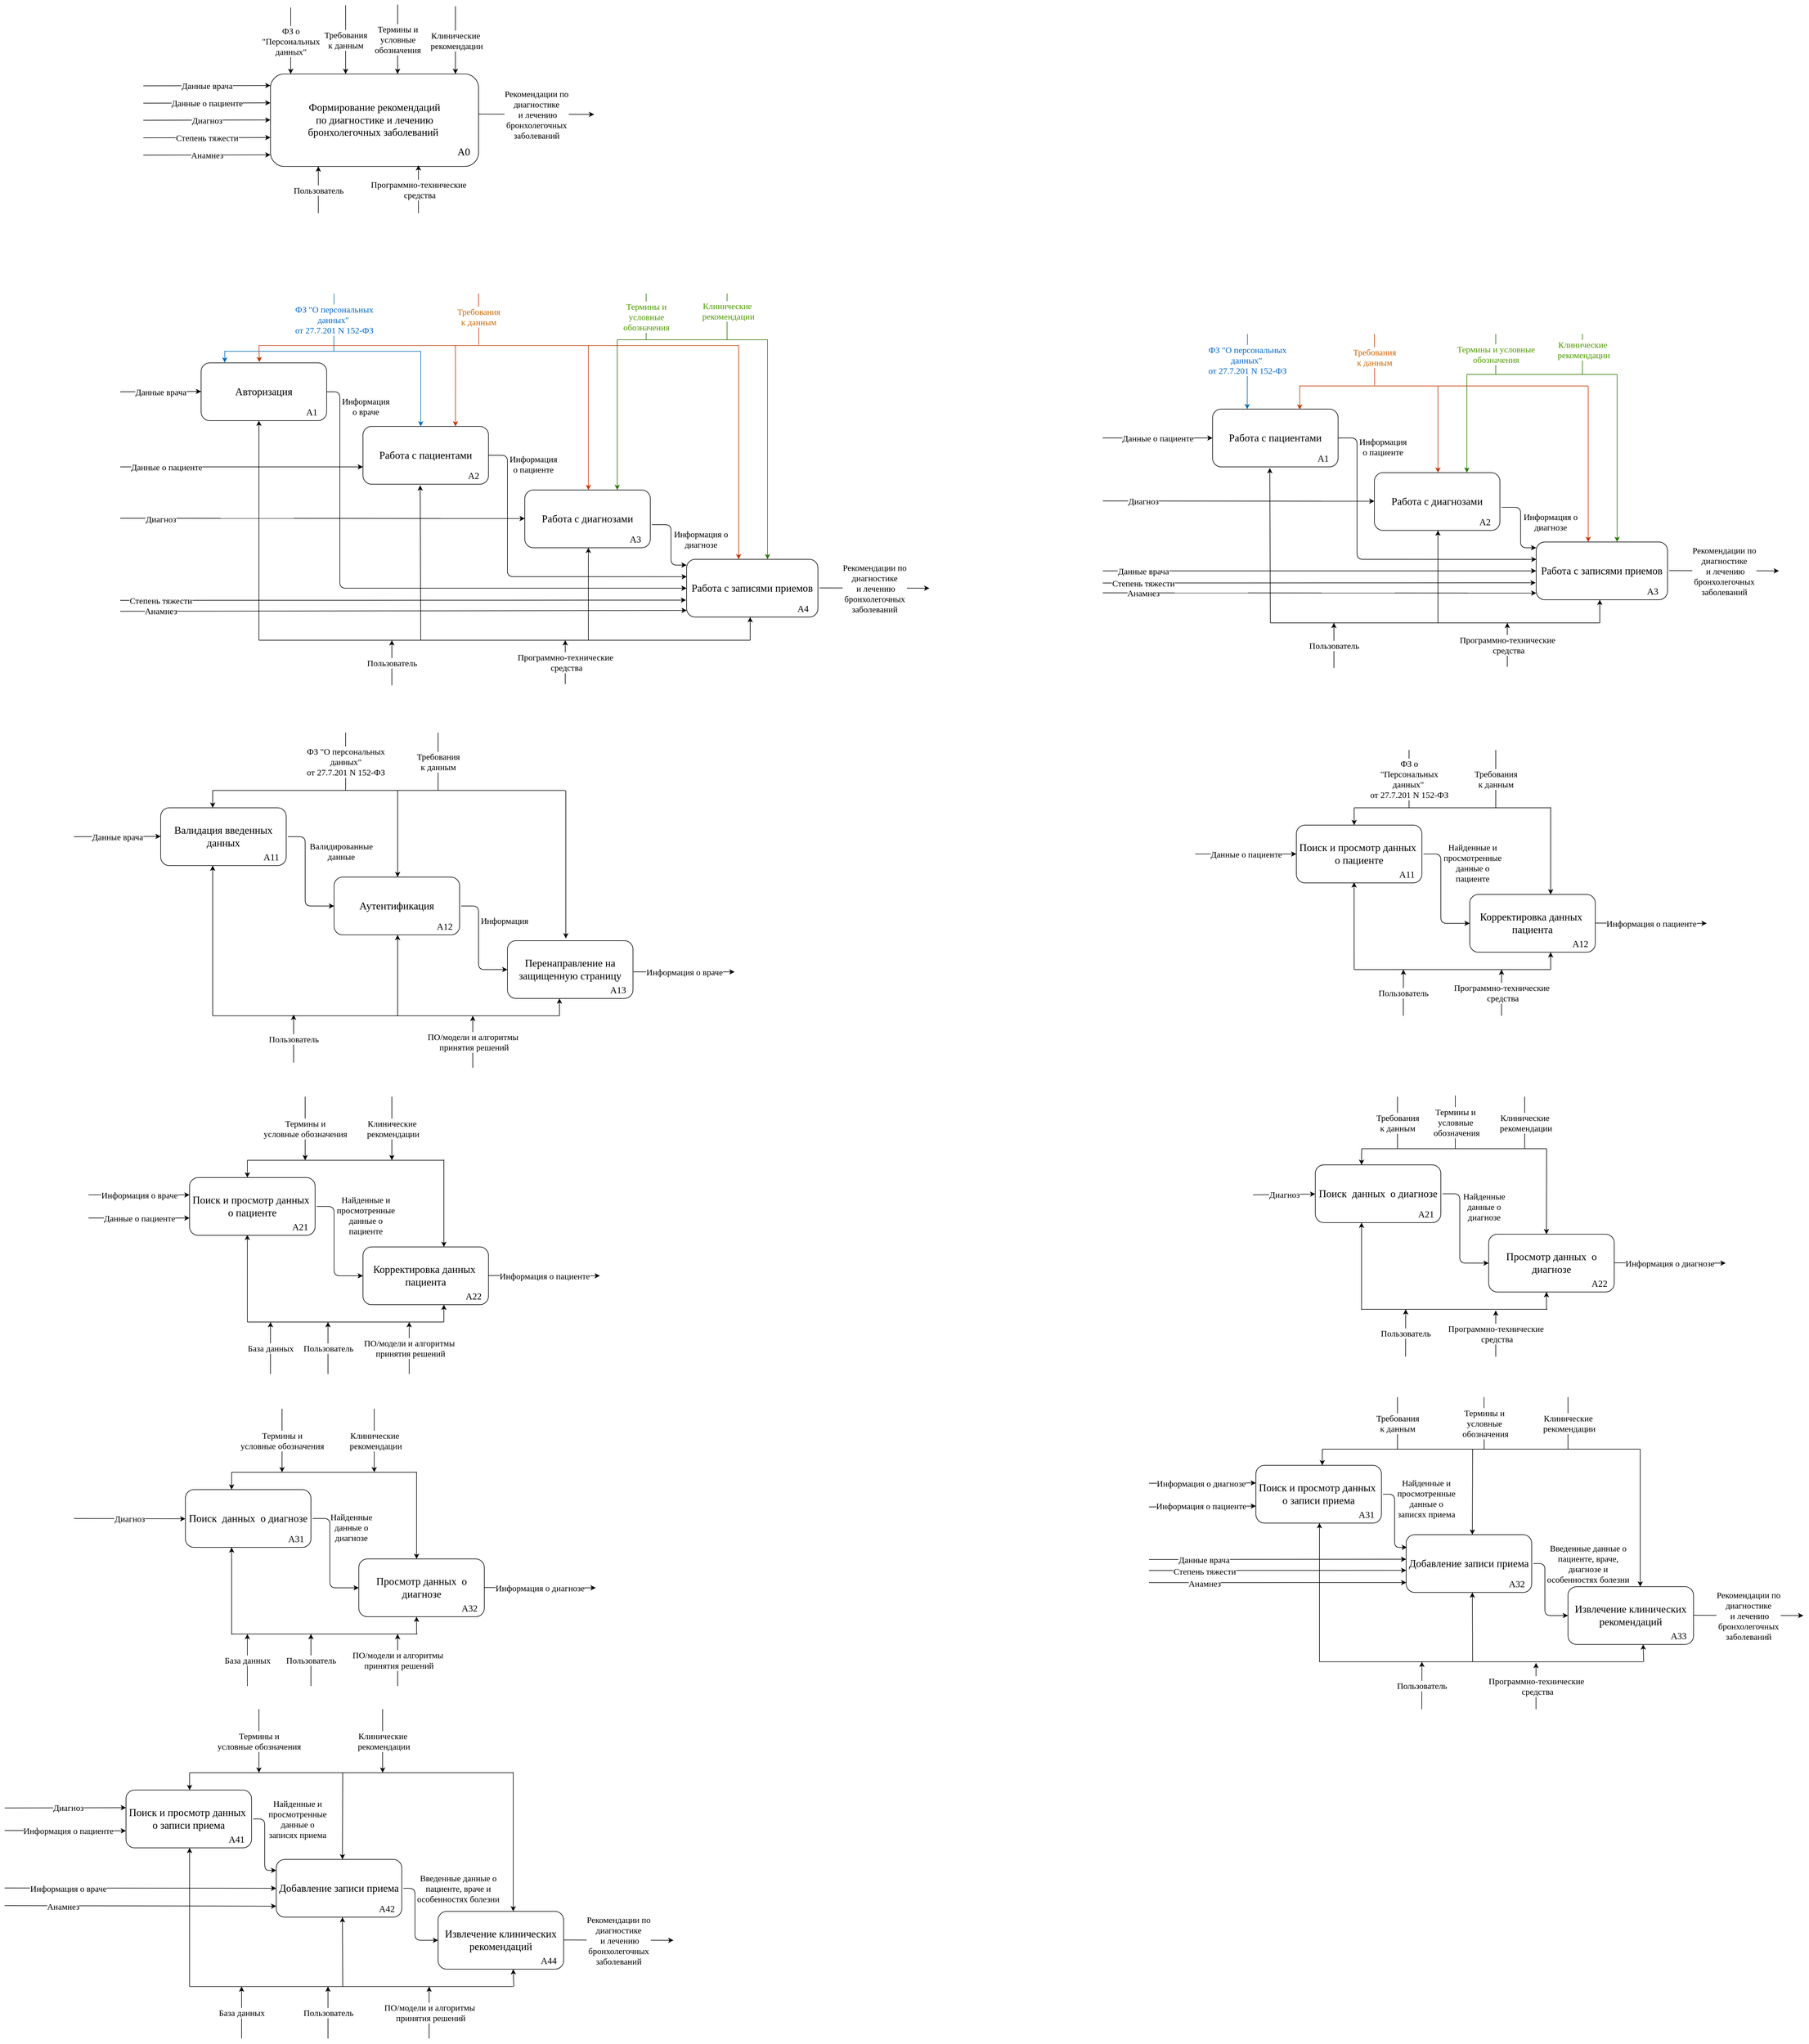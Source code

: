 <mxfile version="21.4.0" type="github">
  <diagram name="Страница 1" id="7Tp4dtKvz_bxgCv6Vncr">
    <mxGraphModel dx="2057" dy="531" grid="0" gridSize="10" guides="1" tooltips="1" connect="1" arrows="1" fold="1" page="0" pageScale="1" pageWidth="827" pageHeight="1169" math="0" shadow="0">
      <root>
        <mxCell id="0" />
        <mxCell id="1" parent="0" />
        <mxCell id="i2495FWqEjLljB1UTNFo-4" value="" style="group;perimeterSpacing=0;" parent="1" vertex="1" connectable="0">
          <mxGeometry x="60" y="220" width="360" height="160" as="geometry" />
        </mxCell>
        <mxCell id="i2495FWqEjLljB1UTNFo-1" value="&lt;font face=&quot;Times New Roman&quot; style=&quot;font-size: 18px;&quot;&gt;Формирование рекомендаций &lt;br&gt;по диагностике и лечению &lt;br&gt;бронхолегочных заболеваний&amp;nbsp;&lt;/font&gt;" style="rounded=1;whiteSpace=wrap;html=1;" parent="i2495FWqEjLljB1UTNFo-4" vertex="1">
          <mxGeometry width="360" height="160" as="geometry" />
        </mxCell>
        <mxCell id="i2495FWqEjLljB1UTNFo-3" value="&lt;font style=&quot;font-size: 18px;&quot;&gt;А0&lt;/font&gt;" style="text;html=1;strokeColor=none;fillColor=none;align=center;verticalAlign=middle;whiteSpace=wrap;rounded=0;fontFamily=Times New Roman;fontSize=18;" parent="i2495FWqEjLljB1UTNFo-4" vertex="1">
          <mxGeometry x="295.714" y="120" width="77.143" height="30" as="geometry" />
        </mxCell>
        <mxCell id="i2495FWqEjLljB1UTNFo-10" value="Клинические&lt;br&gt;&amp;nbsp;рекомендации" style="endArrow=classic;html=1;rounded=0;fontSize=15;fontFamily=Times New Roman;" parent="1" edge="1">
          <mxGeometry width="50" height="50" relative="1" as="geometry">
            <mxPoint x="380" y="103" as="sourcePoint" />
            <mxPoint x="380" y="220" as="targetPoint" />
          </mxGeometry>
        </mxCell>
        <mxCell id="i2495FWqEjLljB1UTNFo-12" value="Анамнез" style="endArrow=classic;html=1;rounded=0;entryX=0;entryY=0.25;entryDx=0;entryDy=0;fontFamily=Times New Roman;fontSize=15;" parent="1" edge="1">
          <mxGeometry width="50" height="50" relative="1" as="geometry">
            <mxPoint x="-160" y="360.5" as="sourcePoint" />
            <mxPoint x="60" y="360" as="targetPoint" />
          </mxGeometry>
        </mxCell>
        <mxCell id="i2495FWqEjLljB1UTNFo-14" value="Пользователь" style="endArrow=classic;html=1;rounded=0;fontSize=15;fontFamily=Times New Roman;" parent="1" edge="1">
          <mxGeometry width="50" height="50" relative="1" as="geometry">
            <mxPoint x="142.78" y="461" as="sourcePoint" />
            <mxPoint x="142.78" y="380" as="targetPoint" />
          </mxGeometry>
        </mxCell>
        <mxCell id="i2495FWqEjLljB1UTNFo-15" value="Программно-технические&lt;br&gt;&amp;nbsp;средства" style="endArrow=classic;html=1;rounded=0;fontSize=15;fontFamily=Times New Roman;" parent="1" edge="1">
          <mxGeometry width="50" height="50" relative="1" as="geometry">
            <mxPoint x="316" y="461" as="sourcePoint" />
            <mxPoint x="316" y="378" as="targetPoint" />
            <mxPoint as="offset" />
          </mxGeometry>
        </mxCell>
        <mxCell id="i2495FWqEjLljB1UTNFo-16" value="Термины и &lt;br style=&quot;font-size: 15px;&quot;&gt;условные &lt;br&gt;обозначения" style="endArrow=classic;html=1;rounded=0;entryX=0.611;entryY=0;entryDx=0;entryDy=0;fontSize=15;fontFamily=Times New Roman;entryPerimeter=0;" parent="1" target="i2495FWqEjLljB1UTNFo-1" edge="1">
          <mxGeometry width="50" height="50" relative="1" as="geometry">
            <mxPoint x="280" y="100" as="sourcePoint" />
            <mxPoint x="120" y="40" as="targetPoint" />
            <mxPoint as="offset" />
          </mxGeometry>
        </mxCell>
        <mxCell id="i2495FWqEjLljB1UTNFo-17" value="Диагноз" style="endArrow=classic;html=1;rounded=0;entryX=0;entryY=0.25;entryDx=0;entryDy=0;fontFamily=Times New Roman;fontSize=15;" parent="1" edge="1">
          <mxGeometry width="50" height="50" relative="1" as="geometry">
            <mxPoint x="-160" y="300.08" as="sourcePoint" />
            <mxPoint x="60" y="299.58" as="targetPoint" />
          </mxGeometry>
        </mxCell>
        <mxCell id="i2495FWqEjLljB1UTNFo-21" value="Рекомендации по &lt;br&gt;диагностике&lt;br style=&quot;font-size: 15px;&quot;&gt;&amp;nbsp;и лечению &lt;br style=&quot;font-size: 15px;&quot;&gt;бронхолегочных &lt;br&gt;заболеваний" style="endArrow=classic;html=1;rounded=0;fontSize=15;fontFamily=Times New Roman;" parent="1" edge="1">
          <mxGeometry width="50" height="50" relative="1" as="geometry">
            <mxPoint x="420" y="289.5" as="sourcePoint" />
            <mxPoint x="620" y="290" as="targetPoint" />
          </mxGeometry>
        </mxCell>
        <mxCell id="i2495FWqEjLljB1UTNFo-26" value="" style="group" parent="1" vertex="1" connectable="0">
          <mxGeometry x="790" y="1060" width="230" height="100" as="geometry" />
        </mxCell>
        <mxCell id="i2495FWqEjLljB1UTNFo-27" value="&lt;font face=&quot;Times New Roman&quot; style=&quot;font-size: 18px;&quot;&gt;Работа с записями приемов&lt;/font&gt;" style="rounded=1;whiteSpace=wrap;html=1;" parent="i2495FWqEjLljB1UTNFo-26" vertex="1">
          <mxGeometry x="-10" width="227.22" height="100" as="geometry" />
        </mxCell>
        <mxCell id="i2495FWqEjLljB1UTNFo-28" value="&lt;font style=&quot;font-size: 16px;&quot;&gt;А4&lt;/font&gt;" style="text;html=1;strokeColor=none;fillColor=none;align=center;verticalAlign=middle;whiteSpace=wrap;rounded=0;fontFamily=Times New Roman;fontSize=16;" parent="i2495FWqEjLljB1UTNFo-26" vertex="1">
          <mxGeometry x="153.333" y="70" width="76.667" height="30" as="geometry" />
        </mxCell>
        <mxCell id="i2495FWqEjLljB1UTNFo-29" value="" style="group" parent="1" vertex="1" connectable="0">
          <mxGeometry x="500" y="940" width="230" height="100" as="geometry" />
        </mxCell>
        <mxCell id="Ulmrxom8BAcNN0fOVxz4-1" style="edgeStyle=orthogonalEdgeStyle;rounded=0;orthogonalLoop=1;jettySize=auto;html=1;exitX=1;exitY=0.5;exitDx=0;exitDy=0;" parent="i2495FWqEjLljB1UTNFo-29" source="i2495FWqEjLljB1UTNFo-30" edge="1">
          <mxGeometry relative="1" as="geometry">
            <mxPoint x="217.235" y="50.588" as="targetPoint" />
          </mxGeometry>
        </mxCell>
        <mxCell id="i2495FWqEjLljB1UTNFo-30" value="&lt;font face=&quot;Times New Roman&quot; style=&quot;font-size: 18px;&quot;&gt;Работа с диагнозами&lt;/font&gt;" style="rounded=1;whiteSpace=wrap;html=1;" parent="i2495FWqEjLljB1UTNFo-29" vertex="1">
          <mxGeometry width="217.222" height="100" as="geometry" />
        </mxCell>
        <mxCell id="i2495FWqEjLljB1UTNFo-31" value="&lt;font style=&quot;font-size: 16px;&quot;&gt;А3&lt;/font&gt;" style="text;html=1;strokeColor=none;fillColor=none;align=center;verticalAlign=middle;whiteSpace=wrap;rounded=0;fontFamily=Times New Roman;fontSize=16;" parent="i2495FWqEjLljB1UTNFo-29" vertex="1">
          <mxGeometry x="153.333" y="70" width="76.667" height="30" as="geometry" />
        </mxCell>
        <mxCell id="i2495FWqEjLljB1UTNFo-32" value="" style="group" parent="1" vertex="1" connectable="0">
          <mxGeometry x="-60" y="720" width="230" height="100" as="geometry" />
        </mxCell>
        <mxCell id="i2495FWqEjLljB1UTNFo-33" value="&lt;font face=&quot;Times New Roman&quot; style=&quot;font-size: 18px;&quot;&gt;Авторизация&lt;/font&gt;" style="rounded=1;whiteSpace=wrap;html=1;" parent="i2495FWqEjLljB1UTNFo-32" vertex="1">
          <mxGeometry width="217.222" height="100" as="geometry" />
        </mxCell>
        <mxCell id="i2495FWqEjLljB1UTNFo-34" value="&lt;font style=&quot;font-size: 16px;&quot;&gt;А1&lt;/font&gt;" style="text;html=1;strokeColor=none;fillColor=none;align=center;verticalAlign=middle;whiteSpace=wrap;rounded=0;fontFamily=Times New Roman;fontSize=16;" parent="i2495FWqEjLljB1UTNFo-32" vertex="1">
          <mxGeometry x="153.333" y="70" width="76.667" height="30" as="geometry" />
        </mxCell>
        <mxCell id="Ulmrxom8BAcNN0fOVxz4-16" value="" style="endArrow=classic;html=1;rounded=1;entryX=0;entryY=0.5;entryDx=0;entryDy=0;" parent="i2495FWqEjLljB1UTNFo-32" target="i2495FWqEjLljB1UTNFo-27" edge="1">
          <mxGeometry width="50" height="50" relative="1" as="geometry">
            <mxPoint x="240" y="120" as="sourcePoint" />
            <mxPoint x="217" y="390" as="targetPoint" />
            <Array as="points">
              <mxPoint x="240" y="390" />
            </Array>
          </mxGeometry>
        </mxCell>
        <mxCell id="i2495FWqEjLljB1UTNFo-35" value="" style="group" parent="1" vertex="1" connectable="0">
          <mxGeometry x="220" y="830" width="230" height="100" as="geometry" />
        </mxCell>
        <mxCell id="i2495FWqEjLljB1UTNFo-36" value="&lt;font face=&quot;Times New Roman&quot; style=&quot;font-size: 18px;&quot;&gt;Работа с пациентами&lt;/font&gt;" style="rounded=1;whiteSpace=wrap;html=1;" parent="i2495FWqEjLljB1UTNFo-35" vertex="1">
          <mxGeometry width="217.222" height="100" as="geometry" />
        </mxCell>
        <mxCell id="i2495FWqEjLljB1UTNFo-37" value="А2" style="text;html=1;strokeColor=none;fillColor=none;align=center;verticalAlign=middle;whiteSpace=wrap;rounded=0;fontFamily=Times New Roman;fontSize=16;" parent="i2495FWqEjLljB1UTNFo-35" vertex="1">
          <mxGeometry x="153.333" y="70" width="76.667" height="30" as="geometry" />
        </mxCell>
        <mxCell id="Hxewh8mX1QzhzydHvTQ6-1" value="Данные врача" style="endArrow=classic;html=1;rounded=0;entryX=0;entryY=0.25;entryDx=0;entryDy=0;fontFamily=Times New Roman;fontSize=15;" parent="1" edge="1">
          <mxGeometry width="50" height="50" relative="1" as="geometry">
            <mxPoint x="-160" y="240.5" as="sourcePoint" />
            <mxPoint x="60" y="240" as="targetPoint" />
          </mxGeometry>
        </mxCell>
        <mxCell id="Hxewh8mX1QzhzydHvTQ6-2" value="Данные врача" style="endArrow=classic;html=1;rounded=0;entryX=0;entryY=0.25;entryDx=0;entryDy=0;fontFamily=Times New Roman;fontSize=15;" parent="1" edge="1">
          <mxGeometry width="50" height="50" relative="1" as="geometry">
            <mxPoint x="-200" y="770" as="sourcePoint" />
            <mxPoint x="-60" y="769.5" as="targetPoint" />
            <mxPoint as="offset" />
          </mxGeometry>
        </mxCell>
        <mxCell id="Hxewh8mX1QzhzydHvTQ6-3" value="" style="endArrow=none;html=1;rounded=1;exitX=1;exitY=0.5;exitDx=0;exitDy=0;endFill=0;" parent="1" source="i2495FWqEjLljB1UTNFo-33" edge="1">
          <mxGeometry width="50" height="50" relative="1" as="geometry">
            <mxPoint x="180" y="790" as="sourcePoint" />
            <mxPoint x="180" y="880" as="targetPoint" />
            <Array as="points">
              <mxPoint x="180" y="770" />
              <mxPoint x="180" y="855" />
            </Array>
          </mxGeometry>
        </mxCell>
        <mxCell id="Hxewh8mX1QzhzydHvTQ6-8" value="Рекомендации по &lt;br&gt;диагностике&lt;br style=&quot;font-size: 15px;&quot;&gt;&amp;nbsp;и лечению &lt;br style=&quot;font-size: 15px;&quot;&gt;бронхолегочных &lt;br&gt;заболеваний" style="endArrow=classic;html=1;rounded=0;fontSize=15;fontFamily=Times New Roman;" parent="1" edge="1">
          <mxGeometry width="50" height="50" relative="1" as="geometry">
            <mxPoint x="1010" y="1109.5" as="sourcePoint" />
            <mxPoint x="1200" y="1110" as="targetPoint" />
          </mxGeometry>
        </mxCell>
        <mxCell id="Hxewh8mX1QzhzydHvTQ6-9" value="Данные о пациенте" style="endArrow=classic;html=1;rounded=0;entryX=0;entryY=0.25;entryDx=0;entryDy=0;fontFamily=Times New Roman;fontSize=15;" parent="1" edge="1">
          <mxGeometry x="-0.619" width="50" height="50" relative="1" as="geometry">
            <mxPoint x="-200" y="900" as="sourcePoint" />
            <mxPoint x="220" y="900" as="targetPoint" />
            <Array as="points">
              <mxPoint x="220" y="900" />
            </Array>
            <mxPoint as="offset" />
          </mxGeometry>
        </mxCell>
        <mxCell id="Hxewh8mX1QzhzydHvTQ6-10" value="" style="endArrow=classic;html=1;rounded=1;exitX=1;exitY=0.5;exitDx=0;exitDy=0;entryX=0.002;entryY=0.301;entryDx=0;entryDy=0;entryPerimeter=0;" parent="1" target="i2495FWqEjLljB1UTNFo-27" edge="1">
          <mxGeometry width="50" height="50" relative="1" as="geometry">
            <mxPoint x="437" y="880" as="sourcePoint" />
            <mxPoint x="780" y="1100" as="targetPoint" />
            <Array as="points">
              <mxPoint x="470" y="880" />
              <mxPoint x="470" y="1090" />
            </Array>
          </mxGeometry>
        </mxCell>
        <mxCell id="Hxewh8mX1QzhzydHvTQ6-11" value="" style="endArrow=classic;html=1;rounded=1;exitX=1;exitY=0.5;exitDx=0;exitDy=0;entryX=0;entryY=0.1;entryDx=0;entryDy=0;entryPerimeter=0;" parent="1" target="i2495FWqEjLljB1UTNFo-27" edge="1">
          <mxGeometry width="50" height="50" relative="1" as="geometry">
            <mxPoint x="720" y="1000" as="sourcePoint" />
            <mxPoint x="783" y="1085" as="targetPoint" />
            <Array as="points">
              <mxPoint x="753" y="1000" />
              <mxPoint x="753" y="1070" />
            </Array>
          </mxGeometry>
        </mxCell>
        <mxCell id="Hxewh8mX1QzhzydHvTQ6-14" value="Диагноз" style="endArrow=classic;html=1;rounded=0;fontFamily=Times New Roman;fontSize=15;" parent="1" edge="1">
          <mxGeometry x="-0.8" y="-1" width="50" height="50" relative="1" as="geometry">
            <mxPoint x="-200" y="989" as="sourcePoint" />
            <mxPoint x="500" y="989.41" as="targetPoint" />
            <mxPoint as="offset" />
          </mxGeometry>
        </mxCell>
        <mxCell id="Hxewh8mX1QzhzydHvTQ6-15" value="Степень тяжести" style="endArrow=classic;html=1;rounded=0;fontFamily=Times New Roman;fontSize=15;entryX=-0.004;entryY=0.706;entryDx=0;entryDy=0;entryPerimeter=0;" parent="1" target="i2495FWqEjLljB1UTNFo-27" edge="1">
          <mxGeometry x="-0.857" width="50" height="50" relative="1" as="geometry">
            <mxPoint x="-200" y="1131" as="sourcePoint" />
            <mxPoint x="780" y="1140" as="targetPoint" />
            <mxPoint as="offset" />
          </mxGeometry>
        </mxCell>
        <mxCell id="Hxewh8mX1QzhzydHvTQ6-17" value="" style="endArrow=classic;html=1;rounded=0;entryX=0.188;entryY=-0.005;entryDx=0;entryDy=0;entryPerimeter=0;fillColor=#1ba1e2;strokeColor=#006EAF;" parent="1" target="i2495FWqEjLljB1UTNFo-33" edge="1">
          <mxGeometry width="50" height="50" relative="1" as="geometry">
            <mxPoint x="-19" y="700" as="sourcePoint" />
            <mxPoint x="40" y="720" as="targetPoint" />
          </mxGeometry>
        </mxCell>
        <mxCell id="Hxewh8mX1QzhzydHvTQ6-18" value="" style="endArrow=classic;html=1;rounded=0;fillColor=#1ba1e2;strokeColor=#006EAF;" parent="1" edge="1">
          <mxGeometry width="50" height="50" relative="1" as="geometry">
            <mxPoint x="320" y="700" as="sourcePoint" />
            <mxPoint x="320" y="830" as="targetPoint" />
          </mxGeometry>
        </mxCell>
        <mxCell id="Hxewh8mX1QzhzydHvTQ6-19" value="" style="endArrow=classic;html=1;rounded=0;fillColor=#fa6800;strokeColor=#C73500;" parent="1" edge="1">
          <mxGeometry width="50" height="50" relative="1" as="geometry">
            <mxPoint x="610" y="690" as="sourcePoint" />
            <mxPoint x="610" y="940" as="targetPoint" />
          </mxGeometry>
        </mxCell>
        <mxCell id="Hxewh8mX1QzhzydHvTQ6-20" value="" style="endArrow=classic;html=1;rounded=0;fillColor=#fa6800;strokeColor=#C73500;" parent="1" edge="1">
          <mxGeometry width="50" height="50" relative="1" as="geometry">
            <mxPoint x="870" y="690" as="sourcePoint" />
            <mxPoint x="870" y="1060" as="targetPoint" />
          </mxGeometry>
        </mxCell>
        <mxCell id="Hxewh8mX1QzhzydHvTQ6-25" value="" style="endArrow=none;html=1;rounded=0;" parent="1" edge="1">
          <mxGeometry width="50" height="50" relative="1" as="geometry">
            <mxPoint x="40" y="1200" as="sourcePoint" />
            <mxPoint x="890" y="1200" as="targetPoint" />
          </mxGeometry>
        </mxCell>
        <mxCell id="Hxewh8mX1QzhzydHvTQ6-29" value="" style="endArrow=none;html=1;rounded=0;startArrow=classic;startFill=1;endFill=0;" parent="1" edge="1">
          <mxGeometry width="50" height="50" relative="1" as="geometry">
            <mxPoint x="40" y="820" as="sourcePoint" />
            <mxPoint x="40" y="1200" as="targetPoint" />
          </mxGeometry>
        </mxCell>
        <mxCell id="Hxewh8mX1QzhzydHvTQ6-31" value="" style="endArrow=none;html=1;rounded=0;endFill=0;startArrow=classic;startFill=1;" parent="1" edge="1">
          <mxGeometry width="50" height="50" relative="1" as="geometry">
            <mxPoint x="890" y="1160" as="sourcePoint" />
            <mxPoint x="890" y="1200" as="targetPoint" />
          </mxGeometry>
        </mxCell>
        <mxCell id="Hxewh8mX1QzhzydHvTQ6-32" value="" style="endArrow=none;html=1;rounded=0;endFill=0;startArrow=classic;startFill=1;" parent="1" edge="1">
          <mxGeometry width="50" height="50" relative="1" as="geometry">
            <mxPoint x="610" y="1040" as="sourcePoint" />
            <mxPoint x="610" y="1200" as="targetPoint" />
          </mxGeometry>
        </mxCell>
        <mxCell id="Hxewh8mX1QzhzydHvTQ6-33" value="" style="endArrow=none;html=1;rounded=0;exitX=0.456;exitY=1.02;exitDx=0;exitDy=0;exitPerimeter=0;endFill=0;startArrow=classic;startFill=1;" parent="1" source="i2495FWqEjLljB1UTNFo-36" edge="1">
          <mxGeometry width="50" height="50" relative="1" as="geometry">
            <mxPoint x="320" y="940" as="sourcePoint" />
            <mxPoint x="320" y="1200" as="targetPoint" />
          </mxGeometry>
        </mxCell>
        <mxCell id="Hxewh8mX1QzhzydHvTQ6-35" value="Пользователь" style="endArrow=classic;html=1;rounded=0;fontSize=15;fontFamily=Times New Roman;" parent="1" edge="1">
          <mxGeometry width="50" height="50" relative="1" as="geometry">
            <mxPoint x="270" y="1278" as="sourcePoint" />
            <mxPoint x="270" y="1200" as="targetPoint" />
          </mxGeometry>
        </mxCell>
        <mxCell id="Ulmrxom8BAcNN0fOVxz4-2" value="" style="group" parent="1" vertex="1" connectable="0">
          <mxGeometry x="-130" y="1490" width="230" height="100" as="geometry" />
        </mxCell>
        <mxCell id="Ulmrxom8BAcNN0fOVxz4-3" value="&lt;font face=&quot;Times New Roman&quot;&gt;&lt;span style=&quot;font-size: 18px;&quot;&gt;Валидация введенных данных&lt;/span&gt;&lt;/font&gt;" style="rounded=1;whiteSpace=wrap;html=1;" parent="Ulmrxom8BAcNN0fOVxz4-2" vertex="1">
          <mxGeometry width="217.222" height="100" as="geometry" />
        </mxCell>
        <mxCell id="Ulmrxom8BAcNN0fOVxz4-4" value="&lt;font style=&quot;font-size: 16px;&quot;&gt;А11&lt;/font&gt;" style="text;html=1;strokeColor=none;fillColor=none;align=center;verticalAlign=middle;whiteSpace=wrap;rounded=0;fontFamily=Times New Roman;fontSize=16;" parent="Ulmrxom8BAcNN0fOVxz4-2" vertex="1">
          <mxGeometry x="153.333" y="70" width="76.667" height="30" as="geometry" />
        </mxCell>
        <mxCell id="Ulmrxom8BAcNN0fOVxz4-5" value="" style="group" parent="1" vertex="1" connectable="0">
          <mxGeometry x="170" y="1610" width="230" height="100" as="geometry" />
        </mxCell>
        <mxCell id="Ulmrxom8BAcNN0fOVxz4-6" value="&lt;font face=&quot;Times New Roman&quot;&gt;&lt;span style=&quot;font-size: 18px;&quot;&gt;Аутентификация&lt;/span&gt;&lt;/font&gt;" style="rounded=1;whiteSpace=wrap;html=1;" parent="Ulmrxom8BAcNN0fOVxz4-5" vertex="1">
          <mxGeometry width="217.222" height="100" as="geometry" />
        </mxCell>
        <mxCell id="Ulmrxom8BAcNN0fOVxz4-7" value="&lt;font style=&quot;font-size: 16px;&quot;&gt;А12&lt;/font&gt;" style="text;html=1;strokeColor=none;fillColor=none;align=center;verticalAlign=middle;whiteSpace=wrap;rounded=0;fontFamily=Times New Roman;fontSize=16;" parent="Ulmrxom8BAcNN0fOVxz4-5" vertex="1">
          <mxGeometry x="153.333" y="70" width="76.667" height="30" as="geometry" />
        </mxCell>
        <mxCell id="Ulmrxom8BAcNN0fOVxz4-8" value="" style="group" parent="1" vertex="1" connectable="0">
          <mxGeometry x="470" y="1720" width="230" height="100" as="geometry" />
        </mxCell>
        <mxCell id="Ulmrxom8BAcNN0fOVxz4-9" value="&lt;font face=&quot;Times New Roman&quot;&gt;&lt;span style=&quot;font-size: 18px;&quot;&gt;Перенаправление на защищенную страницу&lt;/span&gt;&lt;/font&gt;" style="rounded=1;whiteSpace=wrap;html=1;" parent="Ulmrxom8BAcNN0fOVxz4-8" vertex="1">
          <mxGeometry width="217.222" height="100" as="geometry" />
        </mxCell>
        <mxCell id="Ulmrxom8BAcNN0fOVxz4-10" value="&lt;font style=&quot;font-size: 16px;&quot;&gt;А13&lt;/font&gt;" style="text;html=1;strokeColor=none;fillColor=none;align=center;verticalAlign=middle;whiteSpace=wrap;rounded=0;fontFamily=Times New Roman;fontSize=16;" parent="Ulmrxom8BAcNN0fOVxz4-8" vertex="1">
          <mxGeometry x="153.333" y="70" width="76.667" height="30" as="geometry" />
        </mxCell>
        <mxCell id="Ulmrxom8BAcNN0fOVxz4-11" value="Информация о враче" style="text;html=1;strokeColor=none;fillColor=none;align=center;verticalAlign=middle;whiteSpace=wrap;rounded=0;fontFamily=Times New Roman;fontSize=15;" parent="1" vertex="1">
          <mxGeometry x="180" y="780" width="90" height="30" as="geometry" />
        </mxCell>
        <mxCell id="Ulmrxom8BAcNN0fOVxz4-14" value="Информация о диагнозе" style="text;html=1;strokeColor=none;fillColor=none;align=center;verticalAlign=middle;whiteSpace=wrap;rounded=0;fontFamily=Times New Roman;fontSize=15;" parent="1" vertex="1">
          <mxGeometry x="750" y="1010" width="110" height="30" as="geometry" />
        </mxCell>
        <mxCell id="Ulmrxom8BAcNN0fOVxz4-19" value="Информация о пациенте" style="text;html=1;strokeColor=none;fillColor=none;align=center;verticalAlign=middle;whiteSpace=wrap;rounded=0;fontFamily=Times New Roman;fontSize=15;" parent="1" vertex="1">
          <mxGeometry x="470" y="880" width="90" height="30" as="geometry" />
        </mxCell>
        <mxCell id="Ulmrxom8BAcNN0fOVxz4-23" value="" style="group" parent="1" vertex="1" connectable="0">
          <mxGeometry x="220" y="2250" width="230" height="100" as="geometry" />
        </mxCell>
        <mxCell id="Ulmrxom8BAcNN0fOVxz4-24" value="&lt;font face=&quot;Times New Roman&quot;&gt;&lt;span style=&quot;font-size: 18px;&quot;&gt;Корректировка данных&amp;nbsp; пациента&lt;/span&gt;&lt;/font&gt;" style="rounded=1;whiteSpace=wrap;html=1;" parent="Ulmrxom8BAcNN0fOVxz4-23" vertex="1">
          <mxGeometry width="217.222" height="100" as="geometry" />
        </mxCell>
        <mxCell id="Ulmrxom8BAcNN0fOVxz4-25" value="&lt;font style=&quot;font-size: 16px;&quot;&gt;А22&lt;/font&gt;" style="text;html=1;strokeColor=none;fillColor=none;align=center;verticalAlign=middle;whiteSpace=wrap;rounded=0;fontFamily=Times New Roman;fontSize=16;" parent="Ulmrxom8BAcNN0fOVxz4-23" vertex="1">
          <mxGeometry x="153.333" y="70" width="76.667" height="30" as="geometry" />
        </mxCell>
        <mxCell id="Ulmrxom8BAcNN0fOVxz4-76" value="Информация о пациенте" style="endArrow=classic;html=1;rounded=0;fontFamily=Times New Roman;fontSize=15;" parent="Ulmrxom8BAcNN0fOVxz4-23" edge="1">
          <mxGeometry width="50" height="50" relative="1" as="geometry">
            <mxPoint x="217.22" y="49.5" as="sourcePoint" />
            <mxPoint x="410" y="50" as="targetPoint" />
          </mxGeometry>
        </mxCell>
        <mxCell id="Ulmrxom8BAcNN0fOVxz4-26" value="" style="group" parent="1" vertex="1" connectable="0">
          <mxGeometry x="-87.22" y="2670" width="230" height="100" as="geometry" />
        </mxCell>
        <mxCell id="Ulmrxom8BAcNN0fOVxz4-27" value="&lt;font face=&quot;Times New Roman&quot;&gt;&lt;span style=&quot;font-size: 18px;&quot;&gt;Поиск&amp;nbsp; данных&amp;nbsp; о диагнозе&lt;/span&gt;&lt;/font&gt;" style="rounded=1;whiteSpace=wrap;html=1;" parent="Ulmrxom8BAcNN0fOVxz4-26" vertex="1">
          <mxGeometry width="217.222" height="100" as="geometry" />
        </mxCell>
        <mxCell id="Ulmrxom8BAcNN0fOVxz4-28" value="&lt;font style=&quot;font-size: 16px;&quot;&gt;А31&lt;/font&gt;" style="text;html=1;strokeColor=none;fillColor=none;align=center;verticalAlign=middle;whiteSpace=wrap;rounded=0;fontFamily=Times New Roman;fontSize=16;" parent="Ulmrxom8BAcNN0fOVxz4-26" vertex="1">
          <mxGeometry x="153.333" y="70" width="76.667" height="30" as="geometry" />
        </mxCell>
        <mxCell id="Ulmrxom8BAcNN0fOVxz4-29" value="" style="group" parent="1" vertex="1" connectable="0">
          <mxGeometry x="212.78" y="2790" width="230" height="100" as="geometry" />
        </mxCell>
        <mxCell id="Ulmrxom8BAcNN0fOVxz4-30" value="&lt;font face=&quot;Times New Roman&quot;&gt;&lt;span style=&quot;font-size: 18px;&quot;&gt;Просмотр данных&amp;nbsp; о диагнозе&lt;/span&gt;&lt;/font&gt;" style="rounded=1;whiteSpace=wrap;html=1;" parent="Ulmrxom8BAcNN0fOVxz4-29" vertex="1">
          <mxGeometry width="217.222" height="100" as="geometry" />
        </mxCell>
        <mxCell id="Ulmrxom8BAcNN0fOVxz4-31" value="&lt;font style=&quot;font-size: 16px;&quot;&gt;А32&lt;/font&gt;" style="text;html=1;strokeColor=none;fillColor=none;align=center;verticalAlign=middle;whiteSpace=wrap;rounded=0;fontFamily=Times New Roman;fontSize=16;" parent="Ulmrxom8BAcNN0fOVxz4-29" vertex="1">
          <mxGeometry x="153.333" y="70" width="76.667" height="30" as="geometry" />
        </mxCell>
        <mxCell id="Ulmrxom8BAcNN0fOVxz4-93" value="Информация о диагнозе" style="endArrow=classic;html=1;rounded=0;fontFamily=Times New Roman;fontSize=15;" parent="Ulmrxom8BAcNN0fOVxz4-29" edge="1">
          <mxGeometry width="50" height="50" relative="1" as="geometry">
            <mxPoint x="217.22" y="49.5" as="sourcePoint" />
            <mxPoint x="410" y="50" as="targetPoint" />
          </mxGeometry>
        </mxCell>
        <mxCell id="Ulmrxom8BAcNN0fOVxz4-36" value="" style="group" parent="1" vertex="1" connectable="0">
          <mxGeometry x="-190" y="3190" width="230" height="100" as="geometry" />
        </mxCell>
        <mxCell id="Ulmrxom8BAcNN0fOVxz4-37" value="&lt;font face=&quot;Times New Roman&quot;&gt;&lt;span style=&quot;font-size: 18px;&quot;&gt;Поиск и просмотр данных&amp;nbsp; о записи приема&lt;/span&gt;&lt;/font&gt;" style="rounded=1;whiteSpace=wrap;html=1;" parent="Ulmrxom8BAcNN0fOVxz4-36" vertex="1">
          <mxGeometry width="217.222" height="100" as="geometry" />
        </mxCell>
        <mxCell id="Ulmrxom8BAcNN0fOVxz4-38" value="&lt;font style=&quot;font-size: 16px;&quot;&gt;А41&lt;/font&gt;" style="text;html=1;strokeColor=none;fillColor=none;align=center;verticalAlign=middle;whiteSpace=wrap;rounded=0;fontFamily=Times New Roman;fontSize=16;" parent="Ulmrxom8BAcNN0fOVxz4-36" vertex="1">
          <mxGeometry x="153.333" y="70" width="76.667" height="30" as="geometry" />
        </mxCell>
        <mxCell id="Ulmrxom8BAcNN0fOVxz4-39" value="" style="group" parent="1" vertex="1" connectable="0">
          <mxGeometry x="70" y="3310" width="230" height="100" as="geometry" />
        </mxCell>
        <mxCell id="Ulmrxom8BAcNN0fOVxz4-40" value="&lt;font face=&quot;Times New Roman&quot;&gt;&lt;span style=&quot;font-size: 18px;&quot;&gt;Добавление записи приема&lt;/span&gt;&lt;/font&gt;" style="rounded=1;whiteSpace=wrap;html=1;" parent="Ulmrxom8BAcNN0fOVxz4-39" vertex="1">
          <mxGeometry width="217.222" height="100" as="geometry" />
        </mxCell>
        <mxCell id="Ulmrxom8BAcNN0fOVxz4-41" value="&lt;font style=&quot;font-size: 16px;&quot;&gt;А42&lt;/font&gt;" style="text;html=1;strokeColor=none;fillColor=none;align=center;verticalAlign=middle;whiteSpace=wrap;rounded=0;fontFamily=Times New Roman;fontSize=16;" parent="Ulmrxom8BAcNN0fOVxz4-39" vertex="1">
          <mxGeometry x="153.333" y="70" width="76.667" height="30" as="geometry" />
        </mxCell>
        <mxCell id="Ulmrxom8BAcNN0fOVxz4-45" value="" style="group" parent="1" vertex="1" connectable="0">
          <mxGeometry x="350" y="3400" width="230" height="100" as="geometry" />
        </mxCell>
        <mxCell id="Ulmrxom8BAcNN0fOVxz4-46" value="&lt;font face=&quot;Times New Roman&quot;&gt;&lt;span style=&quot;font-size: 18px;&quot;&gt;Извлечение клинических рекомендаций&lt;/span&gt;&lt;/font&gt;" style="rounded=1;whiteSpace=wrap;html=1;" parent="Ulmrxom8BAcNN0fOVxz4-45" vertex="1">
          <mxGeometry width="217.222" height="100" as="geometry" />
        </mxCell>
        <mxCell id="Ulmrxom8BAcNN0fOVxz4-47" value="&lt;font style=&quot;font-size: 16px;&quot;&gt;А44&lt;/font&gt;" style="text;html=1;strokeColor=none;fillColor=none;align=center;verticalAlign=middle;whiteSpace=wrap;rounded=0;fontFamily=Times New Roman;fontSize=16;" parent="Ulmrxom8BAcNN0fOVxz4-45" vertex="1">
          <mxGeometry x="153.333" y="70" width="76.667" height="30" as="geometry" />
        </mxCell>
        <mxCell id="Ulmrxom8BAcNN0fOVxz4-115" value="Рекомендации по &lt;br&gt;диагностике&lt;br style=&quot;font-size: 15px;&quot;&gt;&amp;nbsp;и лечению &lt;br style=&quot;font-size: 15px;&quot;&gt;бронхолегочных &lt;br&gt;заболеваний" style="endArrow=classic;html=1;rounded=0;fontSize=15;fontFamily=Times New Roman;" parent="Ulmrxom8BAcNN0fOVxz4-45" edge="1">
          <mxGeometry width="50" height="50" relative="1" as="geometry">
            <mxPoint x="217.22" y="49.5" as="sourcePoint" />
            <mxPoint x="407.22" y="50" as="targetPoint" />
          </mxGeometry>
        </mxCell>
        <mxCell id="Ulmrxom8BAcNN0fOVxz4-48" value="" style="endArrow=none;html=1;rounded=0;" parent="1" edge="1">
          <mxGeometry width="50" height="50" relative="1" as="geometry">
            <mxPoint x="-40" y="1460" as="sourcePoint" />
            <mxPoint x="570" y="1460" as="targetPoint" />
          </mxGeometry>
        </mxCell>
        <mxCell id="Ulmrxom8BAcNN0fOVxz4-49" value="ФЗ &quot;О персональных&lt;br style=&quot;border-color: var(--border-color);&quot;&gt;данных&quot;&lt;br&gt;от 27.7.201 N 152-ФЗ" style="endArrow=none;html=1;rounded=0;entryX=0.214;entryY=0;entryDx=0;entryDy=0;entryPerimeter=0;fontSize=15;fontFamily=Times New Roman;endFill=0;" parent="1" edge="1">
          <mxGeometry width="50" height="50" relative="1" as="geometry">
            <mxPoint x="190" y="1360" as="sourcePoint" />
            <mxPoint x="190" y="1460" as="targetPoint" />
          </mxGeometry>
        </mxCell>
        <mxCell id="Ulmrxom8BAcNN0fOVxz4-50" value="Требования&lt;br style=&quot;border-color: var(--border-color);&quot;&gt;к данным" style="endArrow=none;html=1;rounded=0;entryX=0.75;entryY=0;entryDx=0;entryDy=0;fontSize=15;fontFamily=Times New Roman;endFill=0;" parent="1" edge="1">
          <mxGeometry width="50" height="50" relative="1" as="geometry">
            <mxPoint x="350" y="1360" as="sourcePoint" />
            <mxPoint x="350" y="1460" as="targetPoint" />
          </mxGeometry>
        </mxCell>
        <mxCell id="Ulmrxom8BAcNN0fOVxz4-51" value="" style="endArrow=classic;html=1;rounded=0;" parent="1" edge="1">
          <mxGeometry width="50" height="50" relative="1" as="geometry">
            <mxPoint x="-40" y="1460" as="sourcePoint" />
            <mxPoint x="-40" y="1490" as="targetPoint" />
          </mxGeometry>
        </mxCell>
        <mxCell id="Ulmrxom8BAcNN0fOVxz4-52" value="" style="endArrow=classic;html=1;rounded=0;" parent="1" edge="1">
          <mxGeometry width="50" height="50" relative="1" as="geometry">
            <mxPoint x="280" y="1460" as="sourcePoint" />
            <mxPoint x="280" y="1610" as="targetPoint" />
          </mxGeometry>
        </mxCell>
        <mxCell id="Ulmrxom8BAcNN0fOVxz4-53" value="" style="endArrow=classic;html=1;rounded=0;entryX=0.465;entryY=-0.04;entryDx=0;entryDy=0;entryPerimeter=0;" parent="1" target="Ulmrxom8BAcNN0fOVxz4-9" edge="1">
          <mxGeometry width="50" height="50" relative="1" as="geometry">
            <mxPoint x="571" y="1460" as="sourcePoint" />
            <mxPoint x="574.5" y="1760" as="targetPoint" />
          </mxGeometry>
        </mxCell>
        <mxCell id="Ulmrxom8BAcNN0fOVxz4-54" value="Данные врача" style="endArrow=classic;html=1;rounded=0;entryX=0;entryY=0.25;entryDx=0;entryDy=0;fontFamily=Times New Roman;fontSize=15;" parent="1" edge="1">
          <mxGeometry width="50" height="50" relative="1" as="geometry">
            <mxPoint x="-280" y="1540" as="sourcePoint" />
            <mxPoint x="-130" y="1539.5" as="targetPoint" />
          </mxGeometry>
        </mxCell>
        <mxCell id="Ulmrxom8BAcNN0fOVxz4-55" value="" style="endArrow=classic;html=1;rounded=1;exitX=1;exitY=0.5;exitDx=0;exitDy=0;entryX=0;entryY=0.5;entryDx=0;entryDy=0;" parent="1" target="Ulmrxom8BAcNN0fOVxz4-6" edge="1">
          <mxGeometry width="50" height="50" relative="1" as="geometry">
            <mxPoint x="90" y="1540" as="sourcePoint" />
            <mxPoint x="153" y="1625" as="targetPoint" />
            <Array as="points">
              <mxPoint x="120" y="1540" />
              <mxPoint x="120" y="1660" />
            </Array>
          </mxGeometry>
        </mxCell>
        <mxCell id="Ulmrxom8BAcNN0fOVxz4-57" value="" style="endArrow=classic;html=1;rounded=1;exitX=1;exitY=0.5;exitDx=0;exitDy=0;entryX=0;entryY=0.5;entryDx=0;entryDy=0;" parent="1" target="Ulmrxom8BAcNN0fOVxz4-9" edge="1">
          <mxGeometry width="50" height="50" relative="1" as="geometry">
            <mxPoint x="390" y="1660" as="sourcePoint" />
            <mxPoint x="460" y="1740" as="targetPoint" />
            <Array as="points">
              <mxPoint x="420" y="1660" />
              <mxPoint x="420" y="1770" />
            </Array>
          </mxGeometry>
        </mxCell>
        <mxCell id="Ulmrxom8BAcNN0fOVxz4-59" value="Информация" style="text;html=1;strokeColor=none;fillColor=none;align=center;verticalAlign=middle;whiteSpace=wrap;rounded=0;fontFamily=Times New Roman;fontSize=15;" parent="1" vertex="1">
          <mxGeometry x="435" y="1670" width="60" height="30" as="geometry" />
        </mxCell>
        <mxCell id="Ulmrxom8BAcNN0fOVxz4-60" value="Информация о враче" style="endArrow=classic;html=1;rounded=0;fontFamily=Times New Roman;fontSize=15;" parent="1" edge="1">
          <mxGeometry width="50" height="50" relative="1" as="geometry">
            <mxPoint x="688" y="1774" as="sourcePoint" />
            <mxPoint x="863" y="1774" as="targetPoint" />
          </mxGeometry>
        </mxCell>
        <mxCell id="Ulmrxom8BAcNN0fOVxz4-61" value="" style="endArrow=none;html=1;rounded=0;" parent="1" edge="1">
          <mxGeometry width="50" height="50" relative="1" as="geometry">
            <mxPoint x="-40" y="1850" as="sourcePoint" />
            <mxPoint x="560" y="1850" as="targetPoint" />
          </mxGeometry>
        </mxCell>
        <mxCell id="Ulmrxom8BAcNN0fOVxz4-62" value="" style="endArrow=none;html=1;rounded=0;startArrow=classic;startFill=1;endFill=0;" parent="1" edge="1">
          <mxGeometry width="50" height="50" relative="1" as="geometry">
            <mxPoint x="560" y="1820" as="sourcePoint" />
            <mxPoint x="560" y="1850" as="targetPoint" />
          </mxGeometry>
        </mxCell>
        <mxCell id="Ulmrxom8BAcNN0fOVxz4-63" value="" style="endArrow=none;html=1;rounded=0;startArrow=classic;startFill=1;endFill=0;" parent="1" edge="1">
          <mxGeometry width="50" height="50" relative="1" as="geometry">
            <mxPoint x="280" y="1710" as="sourcePoint" />
            <mxPoint x="280" y="1850" as="targetPoint" />
          </mxGeometry>
        </mxCell>
        <mxCell id="Ulmrxom8BAcNN0fOVxz4-64" value="" style="endArrow=none;html=1;rounded=0;startArrow=classic;startFill=1;endFill=0;" parent="1" edge="1">
          <mxGeometry width="50" height="50" relative="1" as="geometry">
            <mxPoint x="-40" y="1590" as="sourcePoint" />
            <mxPoint x="-40" y="1850" as="targetPoint" />
          </mxGeometry>
        </mxCell>
        <mxCell id="Ulmrxom8BAcNN0fOVxz4-66" value="Пользователь" style="endArrow=classic;html=1;rounded=0;fontSize=15;fontFamily=Times New Roman;" parent="1" edge="1">
          <mxGeometry width="50" height="50" relative="1" as="geometry">
            <mxPoint x="100" y="1931" as="sourcePoint" />
            <mxPoint x="100" y="1848" as="targetPoint" />
          </mxGeometry>
        </mxCell>
        <mxCell id="Ulmrxom8BAcNN0fOVxz4-67" value="ПО/модели и алгоритмы&lt;br style=&quot;font-size: 15px;&quot;&gt;&amp;nbsp;принятия решений" style="endArrow=classic;html=1;rounded=0;fontSize=15;fontFamily=Times New Roman;" parent="1" edge="1">
          <mxGeometry width="50" height="50" relative="1" as="geometry">
            <mxPoint x="410" y="1940" as="sourcePoint" />
            <mxPoint x="410" y="1850" as="targetPoint" />
          </mxGeometry>
        </mxCell>
        <mxCell id="Ulmrxom8BAcNN0fOVxz4-71" value="Данные о пациенте" style="endArrow=classic;html=1;rounded=0;fontFamily=Times New Roman;fontSize=15;" parent="1" edge="1">
          <mxGeometry width="50" height="50" relative="1" as="geometry">
            <mxPoint x="-255" y="2200" as="sourcePoint" />
            <mxPoint x="-80" y="2200" as="targetPoint" />
          </mxGeometry>
        </mxCell>
        <mxCell id="Ulmrxom8BAcNN0fOVxz4-72" value="" style="endArrow=classic;html=1;rounded=1;exitX=1;exitY=0.5;exitDx=0;exitDy=0;entryX=0;entryY=0.5;entryDx=0;entryDy=0;" parent="1" edge="1">
          <mxGeometry width="50" height="50" relative="1" as="geometry">
            <mxPoint x="140" y="2180" as="sourcePoint" />
            <mxPoint x="220" y="2300" as="targetPoint" />
            <Array as="points">
              <mxPoint x="170" y="2180" />
              <mxPoint x="170" y="2300" />
            </Array>
          </mxGeometry>
        </mxCell>
        <mxCell id="Ulmrxom8BAcNN0fOVxz4-21" value="&lt;font face=&quot;Times New Roman&quot;&gt;&lt;span style=&quot;font-size: 18px;&quot;&gt;Поиск и просмотр данных&amp;nbsp; о пациенте&lt;/span&gt;&lt;/font&gt;" style="rounded=1;whiteSpace=wrap;html=1;" parent="1" vertex="1">
          <mxGeometry x="-80" y="2130" width="217.222" height="100" as="geometry" />
        </mxCell>
        <mxCell id="Ulmrxom8BAcNN0fOVxz4-73" value="Найденные и просмотренные данные о пациенте" style="text;html=1;strokeColor=none;fillColor=none;align=center;verticalAlign=middle;whiteSpace=wrap;rounded=0;fontFamily=Times New Roman;fontSize=15;" parent="1" vertex="1">
          <mxGeometry x="195" y="2180" width="60" height="30" as="geometry" />
        </mxCell>
        <mxCell id="Ulmrxom8BAcNN0fOVxz4-22" value="&lt;font style=&quot;font-size: 16px;&quot;&gt;А21&lt;/font&gt;" style="text;html=1;strokeColor=none;fillColor=none;align=center;verticalAlign=middle;whiteSpace=wrap;rounded=0;fontFamily=Times New Roman;fontSize=16;" parent="1" vertex="1">
          <mxGeometry x="73.333" y="2200" width="76.667" height="30" as="geometry" />
        </mxCell>
        <mxCell id="Ulmrxom8BAcNN0fOVxz4-75" value="Информация о враче" style="endArrow=classic;html=1;rounded=0;fontFamily=Times New Roman;fontSize=15;" parent="1" edge="1">
          <mxGeometry width="50" height="50" relative="1" as="geometry">
            <mxPoint x="-255" y="2160" as="sourcePoint" />
            <mxPoint x="-80" y="2160" as="targetPoint" />
          </mxGeometry>
        </mxCell>
        <mxCell id="Ulmrxom8BAcNN0fOVxz4-77" value="" style="endArrow=none;html=1;rounded=0;" parent="1" edge="1">
          <mxGeometry width="50" height="50" relative="1" as="geometry">
            <mxPoint x="20" y="2380" as="sourcePoint" />
            <mxPoint x="360" y="2380" as="targetPoint" />
          </mxGeometry>
        </mxCell>
        <mxCell id="Ulmrxom8BAcNN0fOVxz4-78" value="" style="endArrow=none;html=1;rounded=0;startArrow=classic;startFill=1;endFill=0;" parent="1" edge="1">
          <mxGeometry width="50" height="50" relative="1" as="geometry">
            <mxPoint x="360" y="2350" as="sourcePoint" />
            <mxPoint x="360" y="2380" as="targetPoint" />
          </mxGeometry>
        </mxCell>
        <mxCell id="Ulmrxom8BAcNN0fOVxz4-79" value="" style="endArrow=none;html=1;rounded=0;startArrow=classic;startFill=1;endFill=0;exitX=0.46;exitY=0.99;exitDx=0;exitDy=0;exitPerimeter=0;" parent="1" source="Ulmrxom8BAcNN0fOVxz4-21" edge="1">
          <mxGeometry width="50" height="50" relative="1" as="geometry">
            <mxPoint x="20" y="2240" as="sourcePoint" />
            <mxPoint x="20" y="2380" as="targetPoint" />
          </mxGeometry>
        </mxCell>
        <mxCell id="Ulmrxom8BAcNN0fOVxz4-80" value="База данных" style="endArrow=classic;html=1;rounded=0;fontSize=15;fontFamily=Times New Roman;" parent="1" edge="1">
          <mxGeometry width="50" height="50" relative="1" as="geometry">
            <mxPoint x="60" y="2470" as="sourcePoint" />
            <mxPoint x="60" y="2380" as="targetPoint" />
          </mxGeometry>
        </mxCell>
        <mxCell id="Ulmrxom8BAcNN0fOVxz4-81" value="Пользователь" style="endArrow=classic;html=1;rounded=0;fontSize=15;fontFamily=Times New Roman;" parent="1" edge="1">
          <mxGeometry width="50" height="50" relative="1" as="geometry">
            <mxPoint x="159.5" y="2470" as="sourcePoint" />
            <mxPoint x="159.5" y="2380" as="targetPoint" />
          </mxGeometry>
        </mxCell>
        <mxCell id="Ulmrxom8BAcNN0fOVxz4-82" value="ПО/модели и алгоритмы&lt;br style=&quot;font-size: 15px;&quot;&gt;&amp;nbsp;принятия решений" style="endArrow=classic;html=1;rounded=0;fontSize=15;fontFamily=Times New Roman;" parent="1" edge="1">
          <mxGeometry width="50" height="50" relative="1" as="geometry">
            <mxPoint x="300" y="2470" as="sourcePoint" />
            <mxPoint x="300" y="2380" as="targetPoint" />
          </mxGeometry>
        </mxCell>
        <mxCell id="Ulmrxom8BAcNN0fOVxz4-83" value="" style="endArrow=none;html=1;rounded=0;" parent="1" edge="1">
          <mxGeometry width="50" height="50" relative="1" as="geometry">
            <mxPoint x="20" y="2100" as="sourcePoint" />
            <mxPoint x="360" y="2100" as="targetPoint" />
          </mxGeometry>
        </mxCell>
        <mxCell id="Ulmrxom8BAcNN0fOVxz4-84" value="" style="endArrow=classic;html=1;rounded=0;startArrow=none;startFill=0;endFill=1;" parent="1" edge="1">
          <mxGeometry width="50" height="50" relative="1" as="geometry">
            <mxPoint x="20" y="2100" as="sourcePoint" />
            <mxPoint x="20" y="2130" as="targetPoint" />
          </mxGeometry>
        </mxCell>
        <mxCell id="Ulmrxom8BAcNN0fOVxz4-85" value="" style="endArrow=classic;html=1;rounded=0;startArrow=none;startFill=0;endFill=1;exitX=0.46;exitY=0.99;exitDx=0;exitDy=0;exitPerimeter=0;" parent="1" edge="1">
          <mxGeometry width="50" height="50" relative="1" as="geometry">
            <mxPoint x="360" y="2099" as="sourcePoint" />
            <mxPoint x="360" y="2250" as="targetPoint" />
          </mxGeometry>
        </mxCell>
        <mxCell id="Ulmrxom8BAcNN0fOVxz4-86" value="Термины и &lt;br style=&quot;font-size: 15px;&quot;&gt;условные обозначения" style="endArrow=classic;html=1;rounded=0;entryX=0.214;entryY=0;entryDx=0;entryDy=0;entryPerimeter=0;fontSize=15;fontFamily=Times New Roman;" parent="1" edge="1">
          <mxGeometry width="50" height="50" relative="1" as="geometry">
            <mxPoint x="120" y="1990" as="sourcePoint" />
            <mxPoint x="120" y="2100" as="targetPoint" />
          </mxGeometry>
        </mxCell>
        <mxCell id="Ulmrxom8BAcNN0fOVxz4-87" value="Клинические&lt;br&gt;&amp;nbsp;рекомендации" style="endArrow=classic;html=1;rounded=0;entryX=0.75;entryY=0;entryDx=0;entryDy=0;fontSize=15;fontFamily=Times New Roman;" parent="1" edge="1">
          <mxGeometry width="50" height="50" relative="1" as="geometry">
            <mxPoint x="270" y="1990" as="sourcePoint" />
            <mxPoint x="270" y="2100" as="targetPoint" />
          </mxGeometry>
        </mxCell>
        <mxCell id="Ulmrxom8BAcNN0fOVxz4-88" value="" style="endArrow=classic;html=1;rounded=1;exitX=1;exitY=0.5;exitDx=0;exitDy=0;entryX=0;entryY=0.5;entryDx=0;entryDy=0;" parent="1" edge="1">
          <mxGeometry width="50" height="50" relative="1" as="geometry">
            <mxPoint x="132.78" y="2720" as="sourcePoint" />
            <mxPoint x="212.78" y="2840" as="targetPoint" />
            <Array as="points">
              <mxPoint x="162.78" y="2720" />
              <mxPoint x="162.78" y="2840" />
            </Array>
          </mxGeometry>
        </mxCell>
        <mxCell id="Ulmrxom8BAcNN0fOVxz4-89" value="Найденные данные о диагнозе" style="text;html=1;strokeColor=none;fillColor=none;align=center;verticalAlign=middle;whiteSpace=wrap;rounded=0;fontFamily=Times New Roman;fontSize=15;" parent="1" vertex="1">
          <mxGeometry x="170" y="2720" width="60" height="30" as="geometry" />
        </mxCell>
        <mxCell id="Ulmrxom8BAcNN0fOVxz4-94" value="Диагноз" style="endArrow=classic;html=1;rounded=0;fontFamily=Times New Roman;fontSize=15;" parent="1" edge="1">
          <mxGeometry width="50" height="50" relative="1" as="geometry">
            <mxPoint x="-280" y="2720" as="sourcePoint" />
            <mxPoint x="-87.22" y="2720.5" as="targetPoint" />
          </mxGeometry>
        </mxCell>
        <mxCell id="Ulmrxom8BAcNN0fOVxz4-95" value="" style="endArrow=none;html=1;rounded=0;" parent="1" edge="1">
          <mxGeometry width="50" height="50" relative="1" as="geometry">
            <mxPoint x="-7.22" y="2640" as="sourcePoint" />
            <mxPoint x="312.78" y="2640" as="targetPoint" />
          </mxGeometry>
        </mxCell>
        <mxCell id="Ulmrxom8BAcNN0fOVxz4-96" value="" style="endArrow=classic;html=1;rounded=0;startArrow=none;startFill=0;endFill=1;" parent="1" edge="1">
          <mxGeometry width="50" height="50" relative="1" as="geometry">
            <mxPoint x="-7.22" y="2640" as="sourcePoint" />
            <mxPoint x="-7.22" y="2670" as="targetPoint" />
          </mxGeometry>
        </mxCell>
        <mxCell id="Ulmrxom8BAcNN0fOVxz4-97" value="" style="endArrow=classic;html=1;rounded=0;startArrow=none;startFill=0;endFill=1;exitX=0.46;exitY=0.99;exitDx=0;exitDy=0;exitPerimeter=0;" parent="1" edge="1">
          <mxGeometry width="50" height="50" relative="1" as="geometry">
            <mxPoint x="312.78" y="2639" as="sourcePoint" />
            <mxPoint x="312.78" y="2790" as="targetPoint" />
          </mxGeometry>
        </mxCell>
        <mxCell id="Ulmrxom8BAcNN0fOVxz4-98" value="" style="endArrow=none;html=1;rounded=0;" parent="1" edge="1">
          <mxGeometry width="50" height="50" relative="1" as="geometry">
            <mxPoint x="-7.22" y="2920" as="sourcePoint" />
            <mxPoint x="314.45" y="2920" as="targetPoint" />
          </mxGeometry>
        </mxCell>
        <mxCell id="Ulmrxom8BAcNN0fOVxz4-99" value="" style="endArrow=none;html=1;rounded=0;startArrow=classic;startFill=1;endFill=0;" parent="1" edge="1">
          <mxGeometry width="50" height="50" relative="1" as="geometry">
            <mxPoint x="312.78" y="2890" as="sourcePoint" />
            <mxPoint x="312.78" y="2920" as="targetPoint" />
          </mxGeometry>
        </mxCell>
        <mxCell id="Ulmrxom8BAcNN0fOVxz4-100" value="" style="endArrow=none;html=1;rounded=0;startArrow=classic;startFill=1;endFill=0;exitX=0.46;exitY=0.99;exitDx=0;exitDy=0;exitPerimeter=0;" parent="1" edge="1">
          <mxGeometry width="50" height="50" relative="1" as="geometry">
            <mxPoint x="-7.22" y="2770" as="sourcePoint" />
            <mxPoint x="-7.22" y="2921" as="targetPoint" />
          </mxGeometry>
        </mxCell>
        <mxCell id="Ulmrxom8BAcNN0fOVxz4-101" value="Термины и &lt;br style=&quot;font-size: 15px;&quot;&gt;условные обозначения" style="endArrow=classic;html=1;rounded=0;entryX=0.214;entryY=0;entryDx=0;entryDy=0;entryPerimeter=0;fontSize=15;fontFamily=Times New Roman;" parent="1" edge="1">
          <mxGeometry width="50" height="50" relative="1" as="geometry">
            <mxPoint x="80" y="2530" as="sourcePoint" />
            <mxPoint x="80" y="2640" as="targetPoint" />
          </mxGeometry>
        </mxCell>
        <mxCell id="Ulmrxom8BAcNN0fOVxz4-102" value="Клинические&lt;br&gt;&amp;nbsp;рекомендации" style="endArrow=classic;html=1;rounded=0;entryX=0.75;entryY=0;entryDx=0;entryDy=0;fontSize=15;fontFamily=Times New Roman;" parent="1" edge="1">
          <mxGeometry width="50" height="50" relative="1" as="geometry">
            <mxPoint x="239.5" y="2530" as="sourcePoint" />
            <mxPoint x="239.5" y="2640" as="targetPoint" />
          </mxGeometry>
        </mxCell>
        <mxCell id="Ulmrxom8BAcNN0fOVxz4-103" value="База данных" style="endArrow=classic;html=1;rounded=0;fontSize=15;fontFamily=Times New Roman;" parent="1" edge="1">
          <mxGeometry width="50" height="50" relative="1" as="geometry">
            <mxPoint x="20" y="3010" as="sourcePoint" />
            <mxPoint x="20" y="2920" as="targetPoint" />
          </mxGeometry>
        </mxCell>
        <mxCell id="Ulmrxom8BAcNN0fOVxz4-104" value="Пользователь" style="endArrow=classic;html=1;rounded=0;fontSize=15;fontFamily=Times New Roman;" parent="1" edge="1">
          <mxGeometry width="50" height="50" relative="1" as="geometry">
            <mxPoint x="130" y="3010" as="sourcePoint" />
            <mxPoint x="130" y="2920" as="targetPoint" />
          </mxGeometry>
        </mxCell>
        <mxCell id="Ulmrxom8BAcNN0fOVxz4-105" value="ПО/модели и алгоритмы&lt;br style=&quot;font-size: 15px;&quot;&gt;&amp;nbsp;принятия решений" style="endArrow=classic;html=1;rounded=0;fontSize=15;fontFamily=Times New Roman;" parent="1" edge="1">
          <mxGeometry width="50" height="50" relative="1" as="geometry">
            <mxPoint x="280" y="3010" as="sourcePoint" />
            <mxPoint x="280" y="2920" as="targetPoint" />
          </mxGeometry>
        </mxCell>
        <mxCell id="Ulmrxom8BAcNN0fOVxz4-106" value="Диагноз" style="endArrow=classic;html=1;rounded=0;fontFamily=Times New Roman;fontSize=15;" parent="1" edge="1">
          <mxGeometry x="0.048" y="1" width="50" height="50" relative="1" as="geometry">
            <mxPoint x="-400" y="3221" as="sourcePoint" />
            <mxPoint x="-190.0" y="3220.5" as="targetPoint" />
            <mxPoint as="offset" />
          </mxGeometry>
        </mxCell>
        <mxCell id="Ulmrxom8BAcNN0fOVxz4-107" value="Информация о пациенте" style="endArrow=classic;html=1;rounded=0;fontFamily=Times New Roman;fontSize=15;" parent="1" edge="1">
          <mxGeometry x="0.048" width="50" height="50" relative="1" as="geometry">
            <mxPoint x="-400" y="3260" as="sourcePoint" />
            <mxPoint x="-190.0" y="3260.5" as="targetPoint" />
            <mxPoint as="offset" />
          </mxGeometry>
        </mxCell>
        <mxCell id="Ulmrxom8BAcNN0fOVxz4-108" value="" style="endArrow=classic;html=1;rounded=1;exitX=1;exitY=0.5;exitDx=0;exitDy=0;entryX=0;entryY=0.19;entryDx=0;entryDy=0;entryPerimeter=0;" parent="1" target="Ulmrxom8BAcNN0fOVxz4-40" edge="1">
          <mxGeometry width="50" height="50" relative="1" as="geometry">
            <mxPoint x="30" y="3240" as="sourcePoint" />
            <mxPoint x="110" y="3360" as="targetPoint" />
            <Array as="points">
              <mxPoint x="50" y="3240" />
              <mxPoint x="50" y="3329" />
            </Array>
          </mxGeometry>
        </mxCell>
        <mxCell id="Ulmrxom8BAcNN0fOVxz4-109" value="Найденные и просмотренные данные о записях приема" style="text;html=1;strokeColor=none;fillColor=none;align=center;verticalAlign=middle;whiteSpace=wrap;rounded=0;fontFamily=Times New Roman;fontSize=15;" parent="1" vertex="1">
          <mxGeometry x="77.22" y="3225" width="60" height="30" as="geometry" />
        </mxCell>
        <mxCell id="Ulmrxom8BAcNN0fOVxz4-110" value="Информация о враче" style="endArrow=classic;html=1;rounded=0;fontFamily=Times New Roman;fontSize=15;" parent="1" edge="1">
          <mxGeometry x="-0.529" width="50" height="50" relative="1" as="geometry">
            <mxPoint x="-400" y="3359.5" as="sourcePoint" />
            <mxPoint x="70" y="3360" as="targetPoint" />
            <mxPoint as="offset" />
          </mxGeometry>
        </mxCell>
        <mxCell id="Ulmrxom8BAcNN0fOVxz4-111" value="" style="endArrow=classic;html=1;rounded=1;exitX=1;exitY=0.5;exitDx=0;exitDy=0;" parent="1" edge="1">
          <mxGeometry width="50" height="50" relative="1" as="geometry">
            <mxPoint x="290" y="3360" as="sourcePoint" />
            <mxPoint x="350" y="3450" as="targetPoint" />
            <Array as="points">
              <mxPoint x="310" y="3360" />
              <mxPoint x="310" y="3450" />
            </Array>
          </mxGeometry>
        </mxCell>
        <mxCell id="Ulmrxom8BAcNN0fOVxz4-112" value="Анамнез" style="endArrow=classic;html=1;rounded=0;fontFamily=Times New Roman;fontSize=15;" parent="1" edge="1">
          <mxGeometry x="-0.569" y="-1" width="50" height="50" relative="1" as="geometry">
            <mxPoint x="-400" y="3390" as="sourcePoint" />
            <mxPoint x="70" y="3391" as="targetPoint" />
            <mxPoint as="offset" />
          </mxGeometry>
        </mxCell>
        <mxCell id="Ulmrxom8BAcNN0fOVxz4-114" value="Введенные данные о пациенте, враче и особенностях болезни" style="text;html=1;strokeColor=none;fillColor=none;align=center;verticalAlign=middle;whiteSpace=wrap;rounded=0;fontFamily=Times New Roman;fontSize=15;" parent="1" vertex="1">
          <mxGeometry x="310" y="3345" width="150" height="30" as="geometry" />
        </mxCell>
        <mxCell id="Ulmrxom8BAcNN0fOVxz4-117" value="" style="endArrow=none;html=1;rounded=0;" parent="1" edge="1">
          <mxGeometry width="50" height="50" relative="1" as="geometry">
            <mxPoint x="-80" y="3160" as="sourcePoint" />
            <mxPoint x="480" y="3160" as="targetPoint" />
          </mxGeometry>
        </mxCell>
        <mxCell id="Ulmrxom8BAcNN0fOVxz4-118" value="" style="endArrow=classic;html=1;rounded=0;startArrow=none;startFill=0;endFill=1;exitX=0.46;exitY=0.99;exitDx=0;exitDy=0;exitPerimeter=0;" parent="1" edge="1">
          <mxGeometry width="50" height="50" relative="1" as="geometry">
            <mxPoint x="480" y="3159" as="sourcePoint" />
            <mxPoint x="480" y="3400" as="targetPoint" />
          </mxGeometry>
        </mxCell>
        <mxCell id="Ulmrxom8BAcNN0fOVxz4-119" value="" style="endArrow=classic;html=1;rounded=0;startArrow=none;startFill=0;endFill=1;" parent="1" edge="1">
          <mxGeometry width="50" height="50" relative="1" as="geometry">
            <mxPoint x="185" y="3160" as="sourcePoint" />
            <mxPoint x="184.5" y="3310" as="targetPoint" />
          </mxGeometry>
        </mxCell>
        <mxCell id="Ulmrxom8BAcNN0fOVxz4-120" value="" style="endArrow=classic;html=1;rounded=0;startArrow=none;startFill=0;endFill=1;" parent="1" edge="1">
          <mxGeometry width="50" height="50" relative="1" as="geometry">
            <mxPoint x="-80" y="3160" as="sourcePoint" />
            <mxPoint x="-80" y="3190" as="targetPoint" />
          </mxGeometry>
        </mxCell>
        <mxCell id="Ulmrxom8BAcNN0fOVxz4-121" value="" style="endArrow=none;html=1;rounded=0;" parent="1" edge="1">
          <mxGeometry width="50" height="50" relative="1" as="geometry">
            <mxPoint x="-80" y="3530" as="sourcePoint" />
            <mxPoint x="480" y="3530" as="targetPoint" />
          </mxGeometry>
        </mxCell>
        <mxCell id="Ulmrxom8BAcNN0fOVxz4-122" value="" style="endArrow=none;html=1;rounded=0;startArrow=classic;startFill=1;endFill=0;exitX=0.46;exitY=0.99;exitDx=0;exitDy=0;exitPerimeter=0;" parent="1" edge="1">
          <mxGeometry width="50" height="50" relative="1" as="geometry">
            <mxPoint x="-80" y="3290" as="sourcePoint" />
            <mxPoint x="-80" y="3530" as="targetPoint" />
          </mxGeometry>
        </mxCell>
        <mxCell id="Ulmrxom8BAcNN0fOVxz4-123" value="" style="endArrow=none;html=1;rounded=0;startArrow=classic;startFill=1;endFill=0;exitX=0.46;exitY=0.99;exitDx=0;exitDy=0;exitPerimeter=0;" parent="1" edge="1">
          <mxGeometry width="50" height="50" relative="1" as="geometry">
            <mxPoint x="184.5" y="3410" as="sourcePoint" />
            <mxPoint x="185" y="3530" as="targetPoint" />
          </mxGeometry>
        </mxCell>
        <mxCell id="Ulmrxom8BAcNN0fOVxz4-124" value="" style="endArrow=none;html=1;rounded=0;startArrow=classic;startFill=1;endFill=0;exitX=0.46;exitY=0.99;exitDx=0;exitDy=0;exitPerimeter=0;" parent="1" edge="1">
          <mxGeometry width="50" height="50" relative="1" as="geometry">
            <mxPoint x="480" y="3500" as="sourcePoint" />
            <mxPoint x="481" y="3530" as="targetPoint" />
          </mxGeometry>
        </mxCell>
        <mxCell id="Ulmrxom8BAcNN0fOVxz4-125" value="База данных" style="endArrow=classic;html=1;rounded=0;fontSize=15;fontFamily=Times New Roman;" parent="1" edge="1">
          <mxGeometry width="50" height="50" relative="1" as="geometry">
            <mxPoint x="10" y="3620" as="sourcePoint" />
            <mxPoint x="10" y="3530" as="targetPoint" />
          </mxGeometry>
        </mxCell>
        <mxCell id="Ulmrxom8BAcNN0fOVxz4-126" value="Пользователь" style="endArrow=classic;html=1;rounded=0;fontSize=15;fontFamily=Times New Roman;" parent="1" edge="1">
          <mxGeometry width="50" height="50" relative="1" as="geometry">
            <mxPoint x="159.5" y="3620" as="sourcePoint" />
            <mxPoint x="159.5" y="3530" as="targetPoint" />
          </mxGeometry>
        </mxCell>
        <mxCell id="Ulmrxom8BAcNN0fOVxz4-127" value="ПО/модели и алгоритмы&lt;br style=&quot;font-size: 15px;&quot;&gt;&amp;nbsp;принятия решений" style="endArrow=classic;html=1;rounded=0;fontSize=15;fontFamily=Times New Roman;" parent="1" edge="1">
          <mxGeometry width="50" height="50" relative="1" as="geometry">
            <mxPoint x="334.5" y="3620" as="sourcePoint" />
            <mxPoint x="334.5" y="3530" as="targetPoint" />
          </mxGeometry>
        </mxCell>
        <mxCell id="Ulmrxom8BAcNN0fOVxz4-128" value="Термины и &lt;br style=&quot;font-size: 15px;&quot;&gt;условные обозначения" style="endArrow=classic;html=1;rounded=0;entryX=0.214;entryY=0;entryDx=0;entryDy=0;entryPerimeter=0;fontSize=15;fontFamily=Times New Roman;" parent="1" edge="1">
          <mxGeometry width="50" height="50" relative="1" as="geometry">
            <mxPoint x="40" y="3050" as="sourcePoint" />
            <mxPoint x="40" y="3160" as="targetPoint" />
          </mxGeometry>
        </mxCell>
        <mxCell id="Ulmrxom8BAcNN0fOVxz4-129" value="Клинические&lt;br&gt;&amp;nbsp;рекомендации" style="endArrow=classic;html=1;rounded=0;entryX=0.75;entryY=0;entryDx=0;entryDy=0;fontSize=15;fontFamily=Times New Roman;" parent="1" edge="1">
          <mxGeometry width="50" height="50" relative="1" as="geometry">
            <mxPoint x="254" y="3050" as="sourcePoint" />
            <mxPoint x="254" y="3160" as="targetPoint" />
          </mxGeometry>
        </mxCell>
        <mxCell id="pblBv1IZfWbERRLv6WlU-1" value="Требования &lt;br&gt;к данным" style="endArrow=classic;html=1;rounded=0;entryX=0.75;entryY=0;entryDx=0;entryDy=0;fontSize=15;fontFamily=Times New Roman;" parent="1" edge="1">
          <mxGeometry width="50" height="50" relative="1" as="geometry">
            <mxPoint x="190" y="101" as="sourcePoint" />
            <mxPoint x="190" y="220" as="targetPoint" />
          </mxGeometry>
        </mxCell>
        <mxCell id="pblBv1IZfWbERRLv6WlU-2" value="ФЗ о &lt;br&gt;&quot;Персональных &lt;br&gt;данных&quot;" style="endArrow=classic;html=1;rounded=0;entryX=0.75;entryY=0;entryDx=0;entryDy=0;fontSize=15;fontFamily=Times New Roman;" parent="1" edge="1">
          <mxGeometry width="50" height="50" relative="1" as="geometry">
            <mxPoint x="95" y="105" as="sourcePoint" />
            <mxPoint x="95" y="220" as="targetPoint" />
          </mxGeometry>
        </mxCell>
        <mxCell id="pblBv1IZfWbERRLv6WlU-3" value="Данные о пациенте" style="endArrow=classic;html=1;rounded=0;entryX=0;entryY=0.25;entryDx=0;entryDy=0;fontFamily=Times New Roman;fontSize=15;" parent="1" edge="1">
          <mxGeometry width="50" height="50" relative="1" as="geometry">
            <mxPoint x="-160" y="270.5" as="sourcePoint" />
            <mxPoint x="60" y="270" as="targetPoint" />
          </mxGeometry>
        </mxCell>
        <mxCell id="pblBv1IZfWbERRLv6WlU-4" value="Степень тяжести" style="endArrow=classic;html=1;rounded=0;entryX=0;entryY=0.25;entryDx=0;entryDy=0;fontFamily=Times New Roman;fontSize=15;" parent="1" edge="1">
          <mxGeometry width="50" height="50" relative="1" as="geometry">
            <mxPoint x="-160" y="330.5" as="sourcePoint" />
            <mxPoint x="60" y="330" as="targetPoint" />
          </mxGeometry>
        </mxCell>
        <mxCell id="pblBv1IZfWbERRLv6WlU-6" value="&lt;font color=&quot;#4d9900&quot;&gt;Клинические&lt;br&gt;&amp;nbsp;рекомендации&lt;/font&gt;" style="endArrow=none;html=1;rounded=0;fontSize=15;fontFamily=Times New Roman;endFill=0;fillColor=#60a917;strokeColor=#2D7600;" parent="1" edge="1">
          <mxGeometry x="-0.25" width="50" height="50" relative="1" as="geometry">
            <mxPoint x="850" y="600" as="sourcePoint" />
            <mxPoint x="850" y="680" as="targetPoint" />
            <mxPoint as="offset" />
          </mxGeometry>
        </mxCell>
        <mxCell id="pblBv1IZfWbERRLv6WlU-7" value="&lt;font color=&quot;#4d9900&quot;&gt;Термины и &lt;br style=&quot;font-size: 15px;&quot;&gt;условные &lt;br&gt;обозначения&lt;/font&gt;" style="endArrow=none;html=1;rounded=0;fontSize=15;fontFamily=Times New Roman;endFill=0;fillColor=#60a917;strokeColor=#2D7600;" parent="1" edge="1">
          <mxGeometry width="50" height="50" relative="1" as="geometry">
            <mxPoint x="710" y="600" as="sourcePoint" />
            <mxPoint x="710" y="680" as="targetPoint" />
            <mxPoint as="offset" />
          </mxGeometry>
        </mxCell>
        <mxCell id="pblBv1IZfWbERRLv6WlU-8" value="&lt;font color=&quot;#cc6600&quot;&gt;Требования &lt;br&gt;к данным&lt;/font&gt;" style="endArrow=none;html=1;rounded=0;fontSize=15;fontFamily=Times New Roman;endFill=0;fillColor=#fa6800;strokeColor=#C73500;" parent="1" edge="1">
          <mxGeometry x="-0.101" width="50" height="50" relative="1" as="geometry">
            <mxPoint x="420" y="600" as="sourcePoint" />
            <mxPoint x="420.42" y="689" as="targetPoint" />
            <mxPoint as="offset" />
          </mxGeometry>
        </mxCell>
        <mxCell id="pblBv1IZfWbERRLv6WlU-10" value="&lt;font color=&quot;#0066cc&quot;&gt;ФЗ &quot;О персональных &lt;br&gt;данных&quot;&amp;nbsp;&lt;br&gt;от 27.7.201 N 152-ФЗ&lt;/font&gt;" style="endArrow=none;html=1;rounded=0;fontSize=15;fontFamily=Times New Roman;endFill=0;fillColor=#1ba1e2;strokeColor=#006EAF;" parent="1" edge="1">
          <mxGeometry x="-0.091" width="50" height="50" relative="1" as="geometry">
            <mxPoint x="170" y="600" as="sourcePoint" />
            <mxPoint x="169.6" y="700" as="targetPoint" />
            <mxPoint as="offset" />
          </mxGeometry>
        </mxCell>
        <mxCell id="pblBv1IZfWbERRLv6WlU-11" value="Анамнез" style="endArrow=classic;html=1;rounded=0;fontFamily=Times New Roman;fontSize=15;entryX=0.001;entryY=0.884;entryDx=0;entryDy=0;entryPerimeter=0;" parent="1" target="i2495FWqEjLljB1UTNFo-27" edge="1">
          <mxGeometry x="-0.857" y="1" width="50" height="50" relative="1" as="geometry">
            <mxPoint x="-200" y="1150" as="sourcePoint" />
            <mxPoint x="650" y="1170" as="targetPoint" />
            <mxPoint as="offset" />
          </mxGeometry>
        </mxCell>
        <mxCell id="pblBv1IZfWbERRLv6WlU-12" value="Программно-технические&lt;br&gt;&amp;nbsp;средства" style="endArrow=classic;html=1;rounded=0;fontSize=15;fontFamily=Times New Roman;" parent="1" edge="1">
          <mxGeometry width="50" height="50" relative="1" as="geometry">
            <mxPoint x="570" y="1276" as="sourcePoint" />
            <mxPoint x="570" y="1200" as="targetPoint" />
            <mxPoint as="offset" />
          </mxGeometry>
        </mxCell>
        <mxCell id="pblBv1IZfWbERRLv6WlU-15" value="" style="endArrow=none;html=1;rounded=0;fillColor=#1ba1e2;strokeColor=#006EAF;" parent="1" edge="1">
          <mxGeometry width="50" height="50" relative="1" as="geometry">
            <mxPoint x="-20" y="700" as="sourcePoint" />
            <mxPoint x="320" y="700" as="targetPoint" />
          </mxGeometry>
        </mxCell>
        <mxCell id="pblBv1IZfWbERRLv6WlU-17" value="" style="endArrow=none;html=1;rounded=0;fillColor=#fa6800;strokeColor=#C73500;" parent="1" edge="1">
          <mxGeometry width="50" height="50" relative="1" as="geometry">
            <mxPoint x="40" y="690" as="sourcePoint" />
            <mxPoint x="870" y="690" as="targetPoint" />
          </mxGeometry>
        </mxCell>
        <mxCell id="pblBv1IZfWbERRLv6WlU-18" value="" style="endArrow=classic;html=1;rounded=0;entryX=0.464;entryY=-0.013;entryDx=0;entryDy=0;entryPerimeter=0;fillColor=#fa6800;strokeColor=#C73500;" parent="1" target="i2495FWqEjLljB1UTNFo-33" edge="1">
          <mxGeometry width="50" height="50" relative="1" as="geometry">
            <mxPoint x="40" y="690" as="sourcePoint" />
            <mxPoint x="80" y="610" as="targetPoint" />
          </mxGeometry>
        </mxCell>
        <mxCell id="pblBv1IZfWbERRLv6WlU-19" value="" style="endArrow=classic;html=1;rounded=0;entryX=0.737;entryY=0;entryDx=0;entryDy=0;entryPerimeter=0;fillColor=#fa6800;strokeColor=#C73500;" parent="1" target="i2495FWqEjLljB1UTNFo-36" edge="1">
          <mxGeometry width="50" height="50" relative="1" as="geometry">
            <mxPoint x="380" y="690" as="sourcePoint" />
            <mxPoint x="384.58" y="720" as="targetPoint" />
          </mxGeometry>
        </mxCell>
        <mxCell id="pblBv1IZfWbERRLv6WlU-20" value="" style="endArrow=none;html=1;rounded=0;fillColor=#60a917;strokeColor=#2D7600;" parent="1" edge="1">
          <mxGeometry width="50" height="50" relative="1" as="geometry">
            <mxPoint x="660" y="680" as="sourcePoint" />
            <mxPoint x="920" y="680" as="targetPoint" />
          </mxGeometry>
        </mxCell>
        <mxCell id="pblBv1IZfWbERRLv6WlU-21" value="" style="endArrow=classic;html=1;rounded=0;fillColor=#60a917;strokeColor=#2D7600;" parent="1" edge="1">
          <mxGeometry width="50" height="50" relative="1" as="geometry">
            <mxPoint x="660" y="680" as="sourcePoint" />
            <mxPoint x="660" y="940" as="targetPoint" />
          </mxGeometry>
        </mxCell>
        <mxCell id="pblBv1IZfWbERRLv6WlU-22" value="" style="endArrow=classic;html=1;rounded=0;fillColor=#60a917;strokeColor=#2D7600;" parent="1" edge="1">
          <mxGeometry width="50" height="50" relative="1" as="geometry">
            <mxPoint x="920" y="680" as="sourcePoint" />
            <mxPoint x="920" y="1060" as="targetPoint" />
          </mxGeometry>
        </mxCell>
        <mxCell id="pblBv1IZfWbERRLv6WlU-25" value="Валидированные&lt;br&gt;данные" style="text;html=1;strokeColor=none;fillColor=none;align=center;verticalAlign=middle;whiteSpace=wrap;rounded=0;fontFamily=Times New Roman;fontSize=15;" parent="1" vertex="1">
          <mxGeometry x="135" y="1550" width="95" height="30" as="geometry" />
        </mxCell>
        <mxCell id="pblBv1IZfWbERRLv6WlU-26" value="" style="group" parent="1" vertex="1" connectable="0">
          <mxGeometry x="2260" y="1030" width="230" height="100" as="geometry" />
        </mxCell>
        <mxCell id="pblBv1IZfWbERRLv6WlU-27" value="&lt;font face=&quot;Times New Roman&quot; style=&quot;font-size: 18px;&quot;&gt;Работа с записями приемов&lt;/font&gt;" style="rounded=1;whiteSpace=wrap;html=1;" parent="pblBv1IZfWbERRLv6WlU-26" vertex="1">
          <mxGeometry x="-10" width="227.22" height="100" as="geometry" />
        </mxCell>
        <mxCell id="pblBv1IZfWbERRLv6WlU-28" value="&lt;font style=&quot;font-size: 16px;&quot;&gt;А3&lt;/font&gt;" style="text;html=1;strokeColor=none;fillColor=none;align=center;verticalAlign=middle;whiteSpace=wrap;rounded=0;fontFamily=Times New Roman;fontSize=16;" parent="pblBv1IZfWbERRLv6WlU-26" vertex="1">
          <mxGeometry x="153.333" y="70" width="76.667" height="30" as="geometry" />
        </mxCell>
        <mxCell id="pblBv1IZfWbERRLv6WlU-29" value="" style="group" parent="1" vertex="1" connectable="0">
          <mxGeometry x="1970" y="910" width="230" height="100" as="geometry" />
        </mxCell>
        <mxCell id="pblBv1IZfWbERRLv6WlU-30" style="edgeStyle=orthogonalEdgeStyle;rounded=0;orthogonalLoop=1;jettySize=auto;html=1;exitX=1;exitY=0.5;exitDx=0;exitDy=0;" parent="pblBv1IZfWbERRLv6WlU-29" source="pblBv1IZfWbERRLv6WlU-31" edge="1">
          <mxGeometry relative="1" as="geometry">
            <mxPoint x="217.235" y="50.588" as="targetPoint" />
          </mxGeometry>
        </mxCell>
        <mxCell id="pblBv1IZfWbERRLv6WlU-31" value="&lt;font face=&quot;Times New Roman&quot; style=&quot;font-size: 18px;&quot;&gt;Работа с диагнозами&lt;/font&gt;" style="rounded=1;whiteSpace=wrap;html=1;" parent="pblBv1IZfWbERRLv6WlU-29" vertex="1">
          <mxGeometry width="217.222" height="100" as="geometry" />
        </mxCell>
        <mxCell id="pblBv1IZfWbERRLv6WlU-32" value="&lt;font style=&quot;font-size: 16px;&quot;&gt;А2&lt;/font&gt;" style="text;html=1;strokeColor=none;fillColor=none;align=center;verticalAlign=middle;whiteSpace=wrap;rounded=0;fontFamily=Times New Roman;fontSize=16;" parent="pblBv1IZfWbERRLv6WlU-29" vertex="1">
          <mxGeometry x="153.333" y="70" width="76.667" height="30" as="geometry" />
        </mxCell>
        <mxCell id="pblBv1IZfWbERRLv6WlU-37" value="" style="group" parent="1" vertex="1" connectable="0">
          <mxGeometry x="1690" y="800" width="230" height="100" as="geometry" />
        </mxCell>
        <mxCell id="pblBv1IZfWbERRLv6WlU-38" value="&lt;font face=&quot;Times New Roman&quot; style=&quot;font-size: 18px;&quot;&gt;Работа с пациентами&lt;/font&gt;" style="rounded=1;whiteSpace=wrap;html=1;" parent="pblBv1IZfWbERRLv6WlU-37" vertex="1">
          <mxGeometry width="217.222" height="100" as="geometry" />
        </mxCell>
        <mxCell id="pblBv1IZfWbERRLv6WlU-39" value="А1" style="text;html=1;strokeColor=none;fillColor=none;align=center;verticalAlign=middle;whiteSpace=wrap;rounded=0;fontFamily=Times New Roman;fontSize=16;" parent="pblBv1IZfWbERRLv6WlU-37" vertex="1">
          <mxGeometry x="153.333" y="70" width="76.667" height="30" as="geometry" />
        </mxCell>
        <mxCell id="pblBv1IZfWbERRLv6WlU-40" value="Данные врача" style="endArrow=classic;html=1;rounded=0;entryX=0;entryY=0.5;entryDx=0;entryDy=0;fontFamily=Times New Roman;fontSize=15;" parent="1" target="pblBv1IZfWbERRLv6WlU-27" edge="1">
          <mxGeometry x="-0.813" width="50" height="50" relative="1" as="geometry">
            <mxPoint x="1500" y="1080" as="sourcePoint" />
            <mxPoint x="1640" y="1060" as="targetPoint" />
            <mxPoint as="offset" />
          </mxGeometry>
        </mxCell>
        <mxCell id="pblBv1IZfWbERRLv6WlU-42" value="Рекомендации по &lt;br&gt;диагностике&lt;br style=&quot;font-size: 15px;&quot;&gt;&amp;nbsp;и лечению &lt;br style=&quot;font-size: 15px;&quot;&gt;бронхолегочных &lt;br&gt;заболеваний" style="endArrow=classic;html=1;rounded=0;fontSize=15;fontFamily=Times New Roman;" parent="1" edge="1">
          <mxGeometry width="50" height="50" relative="1" as="geometry">
            <mxPoint x="2480" y="1079.5" as="sourcePoint" />
            <mxPoint x="2670" y="1080" as="targetPoint" />
          </mxGeometry>
        </mxCell>
        <mxCell id="pblBv1IZfWbERRLv6WlU-43" value="Данные о пациенте" style="endArrow=classic;html=1;rounded=0;entryX=0;entryY=0.25;entryDx=0;entryDy=0;fontFamily=Times New Roman;fontSize=15;" parent="1" edge="1">
          <mxGeometry width="50" height="50" relative="1" as="geometry">
            <mxPoint x="1500" y="850" as="sourcePoint" />
            <mxPoint x="1690" y="850" as="targetPoint" />
            <Array as="points">
              <mxPoint x="1690" y="850" />
            </Array>
            <mxPoint as="offset" />
          </mxGeometry>
        </mxCell>
        <mxCell id="pblBv1IZfWbERRLv6WlU-44" value="" style="endArrow=classic;html=1;rounded=1;exitX=1;exitY=0.5;exitDx=0;exitDy=0;entryX=0.002;entryY=0.301;entryDx=0;entryDy=0;entryPerimeter=0;" parent="1" target="pblBv1IZfWbERRLv6WlU-27" edge="1">
          <mxGeometry width="50" height="50" relative="1" as="geometry">
            <mxPoint x="1907" y="850" as="sourcePoint" />
            <mxPoint x="2250" y="1070" as="targetPoint" />
            <Array as="points">
              <mxPoint x="1940" y="850" />
              <mxPoint x="1940" y="1060" />
            </Array>
          </mxGeometry>
        </mxCell>
        <mxCell id="pblBv1IZfWbERRLv6WlU-45" value="" style="endArrow=classic;html=1;rounded=1;exitX=1;exitY=0.5;exitDx=0;exitDy=0;entryX=0;entryY=0.1;entryDx=0;entryDy=0;entryPerimeter=0;" parent="1" target="pblBv1IZfWbERRLv6WlU-27" edge="1">
          <mxGeometry width="50" height="50" relative="1" as="geometry">
            <mxPoint x="2190" y="970" as="sourcePoint" />
            <mxPoint x="2253" y="1055" as="targetPoint" />
            <Array as="points">
              <mxPoint x="2223" y="970" />
              <mxPoint x="2223" y="1040" />
            </Array>
          </mxGeometry>
        </mxCell>
        <mxCell id="pblBv1IZfWbERRLv6WlU-46" value="Диагноз" style="endArrow=classic;html=1;rounded=0;fontFamily=Times New Roman;fontSize=15;" parent="1" edge="1">
          <mxGeometry x="-0.702" width="50" height="50" relative="1" as="geometry">
            <mxPoint x="1500" y="959" as="sourcePoint" />
            <mxPoint x="1970" y="959.41" as="targetPoint" />
            <mxPoint as="offset" />
          </mxGeometry>
        </mxCell>
        <mxCell id="pblBv1IZfWbERRLv6WlU-47" value="Степень тяжести" style="endArrow=classic;html=1;rounded=0;fontFamily=Times New Roman;fontSize=15;entryX=-0.004;entryY=0.706;entryDx=0;entryDy=0;entryPerimeter=0;" parent="1" target="pblBv1IZfWbERRLv6WlU-27" edge="1">
          <mxGeometry x="-0.813" width="50" height="50" relative="1" as="geometry">
            <mxPoint x="1500" y="1101" as="sourcePoint" />
            <mxPoint x="2250" y="1110" as="targetPoint" />
            <mxPoint as="offset" />
          </mxGeometry>
        </mxCell>
        <mxCell id="pblBv1IZfWbERRLv6WlU-49" value="" style="endArrow=classic;html=1;rounded=0;fillColor=#1ba1e2;strokeColor=#006EAF;" parent="1" edge="1">
          <mxGeometry width="50" height="50" relative="1" as="geometry">
            <mxPoint x="1750" y="770" as="sourcePoint" />
            <mxPoint x="1750" y="800" as="targetPoint" />
          </mxGeometry>
        </mxCell>
        <mxCell id="pblBv1IZfWbERRLv6WlU-50" value="" style="endArrow=classic;html=1;rounded=0;fillColor=#fa6800;strokeColor=#C73500;" parent="1" edge="1">
          <mxGeometry width="50" height="50" relative="1" as="geometry">
            <mxPoint x="2080" y="760" as="sourcePoint" />
            <mxPoint x="2080" y="910" as="targetPoint" />
          </mxGeometry>
        </mxCell>
        <mxCell id="pblBv1IZfWbERRLv6WlU-51" value="" style="endArrow=classic;html=1;rounded=0;fillColor=#fa6800;strokeColor=#C73500;" parent="1" edge="1">
          <mxGeometry width="50" height="50" relative="1" as="geometry">
            <mxPoint x="2340" y="760" as="sourcePoint" />
            <mxPoint x="2340" y="1030" as="targetPoint" />
          </mxGeometry>
        </mxCell>
        <mxCell id="pblBv1IZfWbERRLv6WlU-52" value="" style="endArrow=none;html=1;rounded=0;" parent="1" edge="1">
          <mxGeometry width="50" height="50" relative="1" as="geometry">
            <mxPoint x="1790" y="1170" as="sourcePoint" />
            <mxPoint x="2360" y="1170" as="targetPoint" />
          </mxGeometry>
        </mxCell>
        <mxCell id="pblBv1IZfWbERRLv6WlU-54" value="" style="endArrow=none;html=1;rounded=0;endFill=0;startArrow=classic;startFill=1;" parent="1" edge="1">
          <mxGeometry width="50" height="50" relative="1" as="geometry">
            <mxPoint x="2360" y="1130" as="sourcePoint" />
            <mxPoint x="2360" y="1170" as="targetPoint" />
          </mxGeometry>
        </mxCell>
        <mxCell id="pblBv1IZfWbERRLv6WlU-55" value="" style="endArrow=none;html=1;rounded=0;endFill=0;startArrow=classic;startFill=1;" parent="1" edge="1">
          <mxGeometry width="50" height="50" relative="1" as="geometry">
            <mxPoint x="2080" y="1010" as="sourcePoint" />
            <mxPoint x="2080" y="1170" as="targetPoint" />
          </mxGeometry>
        </mxCell>
        <mxCell id="pblBv1IZfWbERRLv6WlU-56" value="" style="endArrow=none;html=1;rounded=0;exitX=0.456;exitY=1.02;exitDx=0;exitDy=0;exitPerimeter=0;endFill=0;startArrow=classic;startFill=1;" parent="1" source="pblBv1IZfWbERRLv6WlU-38" edge="1">
          <mxGeometry width="50" height="50" relative="1" as="geometry">
            <mxPoint x="1790" y="910" as="sourcePoint" />
            <mxPoint x="1790" y="1170" as="targetPoint" />
          </mxGeometry>
        </mxCell>
        <mxCell id="pblBv1IZfWbERRLv6WlU-57" value="Пользователь" style="endArrow=classic;html=1;rounded=0;fontSize=15;fontFamily=Times New Roman;" parent="1" edge="1">
          <mxGeometry width="50" height="50" relative="1" as="geometry">
            <mxPoint x="1900" y="1248" as="sourcePoint" />
            <mxPoint x="1900" y="1170" as="targetPoint" />
          </mxGeometry>
        </mxCell>
        <mxCell id="pblBv1IZfWbERRLv6WlU-59" value="Информация о диагнозе" style="text;html=1;strokeColor=none;fillColor=none;align=center;verticalAlign=middle;whiteSpace=wrap;rounded=0;fontFamily=Times New Roman;fontSize=15;" parent="1" vertex="1">
          <mxGeometry x="2220" y="980" width="110" height="30" as="geometry" />
        </mxCell>
        <mxCell id="pblBv1IZfWbERRLv6WlU-60" value="Информация о пациенте" style="text;html=1;strokeColor=none;fillColor=none;align=center;verticalAlign=middle;whiteSpace=wrap;rounded=0;fontFamily=Times New Roman;fontSize=15;" parent="1" vertex="1">
          <mxGeometry x="1940" y="850" width="90" height="30" as="geometry" />
        </mxCell>
        <mxCell id="pblBv1IZfWbERRLv6WlU-61" value="&lt;font color=&quot;#4d9900&quot;&gt;Клинические&lt;br&gt;&amp;nbsp;рекомендации&lt;/font&gt;" style="endArrow=none;html=1;rounded=0;fontSize=15;fontFamily=Times New Roman;endFill=0;fillColor=#60a917;strokeColor=#2D7600;" parent="1" edge="1">
          <mxGeometry x="-0.25" width="50" height="50" relative="1" as="geometry">
            <mxPoint x="2330" y="670" as="sourcePoint" />
            <mxPoint x="2330" y="740" as="targetPoint" />
            <mxPoint as="offset" />
          </mxGeometry>
        </mxCell>
        <mxCell id="pblBv1IZfWbERRLv6WlU-62" value="&lt;font color=&quot;#4d9900&quot;&gt;Термины и условные &lt;br&gt;обозначения&lt;/font&gt;" style="endArrow=none;html=1;rounded=0;fontSize=15;fontFamily=Times New Roman;endFill=0;fillColor=#60a917;strokeColor=#2D7600;" parent="1" edge="1">
          <mxGeometry width="50" height="50" relative="1" as="geometry">
            <mxPoint x="2180" y="670" as="sourcePoint" />
            <mxPoint x="2180" y="740" as="targetPoint" />
            <mxPoint as="offset" />
          </mxGeometry>
        </mxCell>
        <mxCell id="pblBv1IZfWbERRLv6WlU-63" value="&lt;font color=&quot;#cc6600&quot;&gt;Требования &lt;br&gt;к данным&lt;/font&gt;" style="endArrow=none;html=1;rounded=0;fontSize=15;fontFamily=Times New Roman;endFill=0;fillColor=#fa6800;strokeColor=#C73500;" parent="1" edge="1">
          <mxGeometry x="-0.101" width="50" height="50" relative="1" as="geometry">
            <mxPoint x="1970" y="670" as="sourcePoint" />
            <mxPoint x="1970.42" y="759" as="targetPoint" />
            <mxPoint as="offset" />
          </mxGeometry>
        </mxCell>
        <mxCell id="pblBv1IZfWbERRLv6WlU-65" value="Анамнез" style="endArrow=classic;html=1;rounded=0;fontFamily=Times New Roman;fontSize=15;entryX=0.001;entryY=0.884;entryDx=0;entryDy=0;entryPerimeter=0;" parent="1" target="pblBv1IZfWbERRLv6WlU-27" edge="1">
          <mxGeometry x="-0.813" width="50" height="50" relative="1" as="geometry">
            <mxPoint x="1500" y="1118" as="sourcePoint" />
            <mxPoint x="2120" y="1140" as="targetPoint" />
            <mxPoint as="offset" />
          </mxGeometry>
        </mxCell>
        <mxCell id="pblBv1IZfWbERRLv6WlU-66" value="Программно-технические&lt;br&gt;&amp;nbsp;средства" style="endArrow=classic;html=1;rounded=0;fontSize=15;fontFamily=Times New Roman;" parent="1" edge="1">
          <mxGeometry width="50" height="50" relative="1" as="geometry">
            <mxPoint x="2200" y="1246" as="sourcePoint" />
            <mxPoint x="2200" y="1170" as="targetPoint" />
            <mxPoint as="offset" />
          </mxGeometry>
        </mxCell>
        <mxCell id="pblBv1IZfWbERRLv6WlU-68" value="" style="endArrow=none;html=1;rounded=0;fillColor=#fa6800;strokeColor=#C73500;" parent="1" edge="1">
          <mxGeometry width="50" height="50" relative="1" as="geometry">
            <mxPoint x="1840" y="760" as="sourcePoint" />
            <mxPoint x="2340" y="760" as="targetPoint" />
          </mxGeometry>
        </mxCell>
        <mxCell id="pblBv1IZfWbERRLv6WlU-70" value="" style="endArrow=classic;html=1;rounded=0;entryX=0.694;entryY=0.009;entryDx=0;entryDy=0;entryPerimeter=0;fillColor=#fa6800;strokeColor=#C73500;" parent="1" target="pblBv1IZfWbERRLv6WlU-38" edge="1">
          <mxGeometry width="50" height="50" relative="1" as="geometry">
            <mxPoint x="1841" y="760" as="sourcePoint" />
            <mxPoint x="1854.58" y="690" as="targetPoint" />
          </mxGeometry>
        </mxCell>
        <mxCell id="pblBv1IZfWbERRLv6WlU-71" value="" style="endArrow=none;html=1;rounded=0;fillColor=#60a917;strokeColor=#2D7600;" parent="1" edge="1">
          <mxGeometry width="50" height="50" relative="1" as="geometry">
            <mxPoint x="2130" y="740" as="sourcePoint" />
            <mxPoint x="2390" y="740" as="targetPoint" />
          </mxGeometry>
        </mxCell>
        <mxCell id="pblBv1IZfWbERRLv6WlU-72" value="" style="endArrow=classic;html=1;rounded=0;fillColor=#60a917;strokeColor=#2D7600;" parent="1" edge="1">
          <mxGeometry width="50" height="50" relative="1" as="geometry">
            <mxPoint x="2130" y="740" as="sourcePoint" />
            <mxPoint x="2130" y="910" as="targetPoint" />
          </mxGeometry>
        </mxCell>
        <mxCell id="pblBv1IZfWbERRLv6WlU-73" value="" style="endArrow=classic;html=1;rounded=0;fillColor=#60a917;strokeColor=#2D7600;" parent="1" edge="1">
          <mxGeometry width="50" height="50" relative="1" as="geometry">
            <mxPoint x="2390" y="740" as="sourcePoint" />
            <mxPoint x="2390" y="1030" as="targetPoint" />
          </mxGeometry>
        </mxCell>
        <mxCell id="pblBv1IZfWbERRLv6WlU-95" value="" style="group" parent="1" vertex="1" connectable="0">
          <mxGeometry x="2135" y="1640" width="230" height="100" as="geometry" />
        </mxCell>
        <mxCell id="pblBv1IZfWbERRLv6WlU-96" value="&lt;font face=&quot;Times New Roman&quot;&gt;&lt;span style=&quot;font-size: 18px;&quot;&gt;Корректировка данных&amp;nbsp; пациента&lt;/span&gt;&lt;/font&gt;" style="rounded=1;whiteSpace=wrap;html=1;" parent="pblBv1IZfWbERRLv6WlU-95" vertex="1">
          <mxGeometry width="217.222" height="100" as="geometry" />
        </mxCell>
        <mxCell id="pblBv1IZfWbERRLv6WlU-97" value="&lt;font style=&quot;font-size: 16px;&quot;&gt;А12&lt;/font&gt;" style="text;html=1;strokeColor=none;fillColor=none;align=center;verticalAlign=middle;whiteSpace=wrap;rounded=0;fontFamily=Times New Roman;fontSize=16;" parent="pblBv1IZfWbERRLv6WlU-95" vertex="1">
          <mxGeometry x="153.333" y="70" width="76.667" height="30" as="geometry" />
        </mxCell>
        <mxCell id="pblBv1IZfWbERRLv6WlU-98" value="Информация о пациенте" style="endArrow=classic;html=1;rounded=0;fontFamily=Times New Roman;fontSize=15;" parent="pblBv1IZfWbERRLv6WlU-95" edge="1">
          <mxGeometry width="50" height="50" relative="1" as="geometry">
            <mxPoint x="217.22" y="49.5" as="sourcePoint" />
            <mxPoint x="410" y="50" as="targetPoint" />
          </mxGeometry>
        </mxCell>
        <mxCell id="pblBv1IZfWbERRLv6WlU-99" value="Данные о пациенте" style="endArrow=classic;html=1;rounded=0;fontFamily=Times New Roman;fontSize=15;" parent="1" edge="1">
          <mxGeometry width="50" height="50" relative="1" as="geometry">
            <mxPoint x="1660" y="1570" as="sourcePoint" />
            <mxPoint x="1835" y="1570" as="targetPoint" />
          </mxGeometry>
        </mxCell>
        <mxCell id="pblBv1IZfWbERRLv6WlU-100" value="" style="endArrow=classic;html=1;rounded=1;exitX=1;exitY=0.5;exitDx=0;exitDy=0;entryX=0;entryY=0.5;entryDx=0;entryDy=0;" parent="1" edge="1">
          <mxGeometry width="50" height="50" relative="1" as="geometry">
            <mxPoint x="2055" y="1570" as="sourcePoint" />
            <mxPoint x="2135" y="1690" as="targetPoint" />
            <Array as="points">
              <mxPoint x="2085" y="1570" />
              <mxPoint x="2085" y="1690" />
            </Array>
          </mxGeometry>
        </mxCell>
        <mxCell id="pblBv1IZfWbERRLv6WlU-101" value="&lt;font face=&quot;Times New Roman&quot;&gt;&lt;span style=&quot;font-size: 18px;&quot;&gt;Поиск и просмотр данных&amp;nbsp; о пациенте&lt;/span&gt;&lt;/font&gt;" style="rounded=1;whiteSpace=wrap;html=1;" parent="1" vertex="1">
          <mxGeometry x="1835" y="1520" width="217.222" height="100" as="geometry" />
        </mxCell>
        <mxCell id="pblBv1IZfWbERRLv6WlU-102" value="Найденные и просмотренные данные о пациенте" style="text;html=1;strokeColor=none;fillColor=none;align=center;verticalAlign=middle;whiteSpace=wrap;rounded=0;fontFamily=Times New Roman;fontSize=15;" parent="1" vertex="1">
          <mxGeometry x="2110" y="1570" width="60" height="30" as="geometry" />
        </mxCell>
        <mxCell id="pblBv1IZfWbERRLv6WlU-103" value="&lt;font style=&quot;font-size: 16px;&quot;&gt;А11&lt;/font&gt;" style="text;html=1;strokeColor=none;fillColor=none;align=center;verticalAlign=middle;whiteSpace=wrap;rounded=0;fontFamily=Times New Roman;fontSize=16;" parent="1" vertex="1">
          <mxGeometry x="1988.333" y="1590" width="76.667" height="30" as="geometry" />
        </mxCell>
        <mxCell id="pblBv1IZfWbERRLv6WlU-105" value="" style="endArrow=none;html=1;rounded=0;" parent="1" edge="1">
          <mxGeometry width="50" height="50" relative="1" as="geometry">
            <mxPoint x="1935" y="1770" as="sourcePoint" />
            <mxPoint x="2275" y="1770" as="targetPoint" />
          </mxGeometry>
        </mxCell>
        <mxCell id="pblBv1IZfWbERRLv6WlU-106" value="" style="endArrow=none;html=1;rounded=0;startArrow=classic;startFill=1;endFill=0;" parent="1" edge="1">
          <mxGeometry width="50" height="50" relative="1" as="geometry">
            <mxPoint x="2275" y="1740" as="sourcePoint" />
            <mxPoint x="2275" y="1770" as="targetPoint" />
          </mxGeometry>
        </mxCell>
        <mxCell id="pblBv1IZfWbERRLv6WlU-107" value="" style="endArrow=none;html=1;rounded=0;startArrow=classic;startFill=1;endFill=0;exitX=0.46;exitY=0.99;exitDx=0;exitDy=0;exitPerimeter=0;" parent="1" source="pblBv1IZfWbERRLv6WlU-101" edge="1">
          <mxGeometry width="50" height="50" relative="1" as="geometry">
            <mxPoint x="1935" y="1630" as="sourcePoint" />
            <mxPoint x="1935" y="1770" as="targetPoint" />
          </mxGeometry>
        </mxCell>
        <mxCell id="pblBv1IZfWbERRLv6WlU-109" value="Пользователь" style="endArrow=classic;html=1;rounded=0;fontSize=15;fontFamily=Times New Roman;" parent="1" edge="1">
          <mxGeometry width="50" height="50" relative="1" as="geometry">
            <mxPoint x="2020" y="1850" as="sourcePoint" />
            <mxPoint x="2020.25" y="1770" as="targetPoint" />
          </mxGeometry>
        </mxCell>
        <mxCell id="pblBv1IZfWbERRLv6WlU-111" value="" style="endArrow=none;html=1;rounded=0;" parent="1" edge="1">
          <mxGeometry width="50" height="50" relative="1" as="geometry">
            <mxPoint x="1935" y="1490" as="sourcePoint" />
            <mxPoint x="2275" y="1490" as="targetPoint" />
          </mxGeometry>
        </mxCell>
        <mxCell id="pblBv1IZfWbERRLv6WlU-112" value="" style="endArrow=classic;html=1;rounded=0;startArrow=none;startFill=0;endFill=1;" parent="1" edge="1">
          <mxGeometry width="50" height="50" relative="1" as="geometry">
            <mxPoint x="1935" y="1490" as="sourcePoint" />
            <mxPoint x="1935" y="1520" as="targetPoint" />
          </mxGeometry>
        </mxCell>
        <mxCell id="pblBv1IZfWbERRLv6WlU-113" value="" style="endArrow=classic;html=1;rounded=0;startArrow=none;startFill=0;endFill=1;exitX=0.46;exitY=0.99;exitDx=0;exitDy=0;exitPerimeter=0;" parent="1" edge="1">
          <mxGeometry width="50" height="50" relative="1" as="geometry">
            <mxPoint x="2275" y="1489" as="sourcePoint" />
            <mxPoint x="2275" y="1640" as="targetPoint" />
          </mxGeometry>
        </mxCell>
        <mxCell id="pblBv1IZfWbERRLv6WlU-116" value="ФЗ о&lt;br style=&quot;border-color: var(--border-color);&quot;&gt;&quot;Персональных&lt;br style=&quot;border-color: var(--border-color);&quot;&gt;данных&quot;&amp;nbsp;&lt;br&gt;от 27.7.201 N 152-ФЗ" style="endArrow=none;html=1;rounded=0;entryX=0.214;entryY=0;entryDx=0;entryDy=0;entryPerimeter=0;fontSize=15;fontFamily=Times New Roman;endFill=0;" parent="1" edge="1">
          <mxGeometry width="50" height="50" relative="1" as="geometry">
            <mxPoint x="2030" y="1390" as="sourcePoint" />
            <mxPoint x="2030" y="1490" as="targetPoint" />
          </mxGeometry>
        </mxCell>
        <mxCell id="pblBv1IZfWbERRLv6WlU-117" value="Требования&lt;br style=&quot;border-color: var(--border-color);&quot;&gt;к данным" style="endArrow=none;html=1;rounded=0;entryX=0.75;entryY=0;entryDx=0;entryDy=0;fontSize=15;fontFamily=Times New Roman;endFill=0;" parent="1" edge="1">
          <mxGeometry width="50" height="50" relative="1" as="geometry">
            <mxPoint x="2180" y="1390" as="sourcePoint" />
            <mxPoint x="2180" y="1490" as="targetPoint" />
          </mxGeometry>
        </mxCell>
        <mxCell id="pblBv1IZfWbERRLv6WlU-119" value="Программно-технические&lt;br&gt;&amp;nbsp;средства" style="endArrow=classic;html=1;rounded=0;fontSize=15;fontFamily=Times New Roman;" parent="1" edge="1">
          <mxGeometry width="50" height="50" relative="1" as="geometry">
            <mxPoint x="2190" y="1850" as="sourcePoint" />
            <mxPoint x="2190" y="1770" as="targetPoint" />
            <mxPoint as="offset" />
          </mxGeometry>
        </mxCell>
        <mxCell id="pblBv1IZfWbERRLv6WlU-120" value="" style="group" parent="1" vertex="1" connectable="0">
          <mxGeometry x="1867.78" y="2108" width="230" height="100" as="geometry" />
        </mxCell>
        <mxCell id="pblBv1IZfWbERRLv6WlU-121" value="&lt;font face=&quot;Times New Roman&quot;&gt;&lt;span style=&quot;font-size: 18px;&quot;&gt;Поиск&amp;nbsp; данных&amp;nbsp; о диагнозе&lt;/span&gt;&lt;/font&gt;" style="rounded=1;whiteSpace=wrap;html=1;" parent="pblBv1IZfWbERRLv6WlU-120" vertex="1">
          <mxGeometry width="217.222" height="100" as="geometry" />
        </mxCell>
        <mxCell id="pblBv1IZfWbERRLv6WlU-122" value="&lt;font style=&quot;font-size: 16px;&quot;&gt;А21&lt;/font&gt;" style="text;html=1;strokeColor=none;fillColor=none;align=center;verticalAlign=middle;whiteSpace=wrap;rounded=0;fontFamily=Times New Roman;fontSize=16;" parent="pblBv1IZfWbERRLv6WlU-120" vertex="1">
          <mxGeometry x="153.333" y="70" width="76.667" height="30" as="geometry" />
        </mxCell>
        <mxCell id="pblBv1IZfWbERRLv6WlU-123" value="" style="group" parent="1" vertex="1" connectable="0">
          <mxGeometry x="2167.78" y="2228" width="230" height="100" as="geometry" />
        </mxCell>
        <mxCell id="pblBv1IZfWbERRLv6WlU-124" value="&lt;font face=&quot;Times New Roman&quot;&gt;&lt;span style=&quot;font-size: 18px;&quot;&gt;Просмотр данных&amp;nbsp; о диагнозе&lt;/span&gt;&lt;/font&gt;" style="rounded=1;whiteSpace=wrap;html=1;" parent="pblBv1IZfWbERRLv6WlU-123" vertex="1">
          <mxGeometry width="217.222" height="100" as="geometry" />
        </mxCell>
        <mxCell id="pblBv1IZfWbERRLv6WlU-125" value="&lt;font style=&quot;font-size: 16px;&quot;&gt;А22&lt;/font&gt;" style="text;html=1;strokeColor=none;fillColor=none;align=center;verticalAlign=middle;whiteSpace=wrap;rounded=0;fontFamily=Times New Roman;fontSize=16;" parent="pblBv1IZfWbERRLv6WlU-123" vertex="1">
          <mxGeometry x="153.333" y="70" width="76.667" height="30" as="geometry" />
        </mxCell>
        <mxCell id="pblBv1IZfWbERRLv6WlU-126" value="Информация о диагнозе" style="endArrow=classic;html=1;rounded=0;fontFamily=Times New Roman;fontSize=15;" parent="pblBv1IZfWbERRLv6WlU-123" edge="1">
          <mxGeometry width="50" height="50" relative="1" as="geometry">
            <mxPoint x="217.22" y="49.5" as="sourcePoint" />
            <mxPoint x="410" y="50" as="targetPoint" />
          </mxGeometry>
        </mxCell>
        <mxCell id="pblBv1IZfWbERRLv6WlU-127" value="" style="group" parent="1" vertex="1" connectable="0">
          <mxGeometry x="1765" y="2628" width="230" height="100" as="geometry" />
        </mxCell>
        <mxCell id="pblBv1IZfWbERRLv6WlU-128" value="&lt;font face=&quot;Times New Roman&quot;&gt;&lt;span style=&quot;font-size: 18px;&quot;&gt;Поиск и просмотр данных&amp;nbsp; о записи приема&lt;/span&gt;&lt;/font&gt;" style="rounded=1;whiteSpace=wrap;html=1;" parent="pblBv1IZfWbERRLv6WlU-127" vertex="1">
          <mxGeometry width="217.222" height="100" as="geometry" />
        </mxCell>
        <mxCell id="pblBv1IZfWbERRLv6WlU-129" value="&lt;font style=&quot;font-size: 16px;&quot;&gt;А31&lt;/font&gt;" style="text;html=1;strokeColor=none;fillColor=none;align=center;verticalAlign=middle;whiteSpace=wrap;rounded=0;fontFamily=Times New Roman;fontSize=16;" parent="pblBv1IZfWbERRLv6WlU-127" vertex="1">
          <mxGeometry x="153.333" y="70" width="76.667" height="30" as="geometry" />
        </mxCell>
        <mxCell id="pblBv1IZfWbERRLv6WlU-130" value="" style="group" parent="1" vertex="1" connectable="0">
          <mxGeometry x="2025" y="2748" width="230" height="100" as="geometry" />
        </mxCell>
        <mxCell id="pblBv1IZfWbERRLv6WlU-131" value="&lt;font face=&quot;Times New Roman&quot;&gt;&lt;span style=&quot;font-size: 18px;&quot;&gt;Добавление записи приема&lt;/span&gt;&lt;/font&gt;" style="rounded=1;whiteSpace=wrap;html=1;" parent="pblBv1IZfWbERRLv6WlU-130" vertex="1">
          <mxGeometry width="217.222" height="100" as="geometry" />
        </mxCell>
        <mxCell id="pblBv1IZfWbERRLv6WlU-132" value="&lt;font style=&quot;font-size: 16px;&quot;&gt;А32&lt;/font&gt;" style="text;html=1;strokeColor=none;fillColor=none;align=center;verticalAlign=middle;whiteSpace=wrap;rounded=0;fontFamily=Times New Roman;fontSize=16;" parent="pblBv1IZfWbERRLv6WlU-130" vertex="1">
          <mxGeometry x="153.333" y="70" width="76.667" height="30" as="geometry" />
        </mxCell>
        <mxCell id="pblBv1IZfWbERRLv6WlU-133" value="" style="group" parent="1" vertex="1" connectable="0">
          <mxGeometry x="2305" y="2838" width="230" height="100" as="geometry" />
        </mxCell>
        <mxCell id="pblBv1IZfWbERRLv6WlU-134" value="&lt;font face=&quot;Times New Roman&quot;&gt;&lt;span style=&quot;font-size: 18px;&quot;&gt;Извлечение клинических рекомендаций&lt;/span&gt;&lt;/font&gt;" style="rounded=1;whiteSpace=wrap;html=1;" parent="pblBv1IZfWbERRLv6WlU-133" vertex="1">
          <mxGeometry width="217.222" height="100" as="geometry" />
        </mxCell>
        <mxCell id="pblBv1IZfWbERRLv6WlU-135" value="&lt;font style=&quot;font-size: 16px;&quot;&gt;А33&lt;/font&gt;" style="text;html=1;strokeColor=none;fillColor=none;align=center;verticalAlign=middle;whiteSpace=wrap;rounded=0;fontFamily=Times New Roman;fontSize=16;" parent="pblBv1IZfWbERRLv6WlU-133" vertex="1">
          <mxGeometry x="153.333" y="70" width="76.667" height="30" as="geometry" />
        </mxCell>
        <mxCell id="pblBv1IZfWbERRLv6WlU-136" value="Рекомендации по &lt;br&gt;диагностике&lt;br style=&quot;font-size: 15px;&quot;&gt;&amp;nbsp;и лечению &lt;br style=&quot;font-size: 15px;&quot;&gt;бронхолегочных &lt;br&gt;заболеваний" style="endArrow=classic;html=1;rounded=0;fontSize=15;fontFamily=Times New Roman;" parent="pblBv1IZfWbERRLv6WlU-133" edge="1">
          <mxGeometry width="50" height="50" relative="1" as="geometry">
            <mxPoint x="217.22" y="49.5" as="sourcePoint" />
            <mxPoint x="407.22" y="50" as="targetPoint" />
          </mxGeometry>
        </mxCell>
        <mxCell id="pblBv1IZfWbERRLv6WlU-137" value="" style="endArrow=classic;html=1;rounded=1;exitX=1;exitY=0.5;exitDx=0;exitDy=0;entryX=0;entryY=0.5;entryDx=0;entryDy=0;" parent="1" edge="1">
          <mxGeometry width="50" height="50" relative="1" as="geometry">
            <mxPoint x="2087.78" y="2158" as="sourcePoint" />
            <mxPoint x="2167.78" y="2278" as="targetPoint" />
            <Array as="points">
              <mxPoint x="2117.78" y="2158" />
              <mxPoint x="2117.78" y="2278" />
            </Array>
          </mxGeometry>
        </mxCell>
        <mxCell id="pblBv1IZfWbERRLv6WlU-138" value="Найденные данные о диагнозе" style="text;html=1;strokeColor=none;fillColor=none;align=center;verticalAlign=middle;whiteSpace=wrap;rounded=0;fontFamily=Times New Roman;fontSize=15;" parent="1" vertex="1">
          <mxGeometry x="2130" y="2165" width="60" height="30" as="geometry" />
        </mxCell>
        <mxCell id="pblBv1IZfWbERRLv6WlU-139" value="Диагноз" style="endArrow=classic;html=1;rounded=0;fontFamily=Times New Roman;fontSize=15;" parent="1" edge="1">
          <mxGeometry width="50" height="50" relative="1" as="geometry">
            <mxPoint x="1760" y="2160" as="sourcePoint" />
            <mxPoint x="1867.78" y="2158.5" as="targetPoint" />
          </mxGeometry>
        </mxCell>
        <mxCell id="pblBv1IZfWbERRLv6WlU-140" value="" style="endArrow=none;html=1;rounded=0;" parent="1" edge="1">
          <mxGeometry width="50" height="50" relative="1" as="geometry">
            <mxPoint x="1947.78" y="2080" as="sourcePoint" />
            <mxPoint x="2267.78" y="2080" as="targetPoint" />
          </mxGeometry>
        </mxCell>
        <mxCell id="pblBv1IZfWbERRLv6WlU-141" value="" style="endArrow=classic;html=1;rounded=0;startArrow=none;startFill=0;endFill=1;" parent="1" edge="1">
          <mxGeometry width="50" height="50" relative="1" as="geometry">
            <mxPoint x="1948" y="2080" as="sourcePoint" />
            <mxPoint x="1947.78" y="2108" as="targetPoint" />
          </mxGeometry>
        </mxCell>
        <mxCell id="pblBv1IZfWbERRLv6WlU-142" value="" style="endArrow=classic;html=1;rounded=0;startArrow=none;startFill=0;endFill=1;" parent="1" edge="1">
          <mxGeometry width="50" height="50" relative="1" as="geometry">
            <mxPoint x="2268" y="2080" as="sourcePoint" />
            <mxPoint x="2267.78" y="2228" as="targetPoint" />
          </mxGeometry>
        </mxCell>
        <mxCell id="pblBv1IZfWbERRLv6WlU-143" value="" style="endArrow=none;html=1;rounded=0;" parent="1" edge="1">
          <mxGeometry width="50" height="50" relative="1" as="geometry">
            <mxPoint x="1947.78" y="2358" as="sourcePoint" />
            <mxPoint x="2269.45" y="2358" as="targetPoint" />
          </mxGeometry>
        </mxCell>
        <mxCell id="pblBv1IZfWbERRLv6WlU-144" value="" style="endArrow=none;html=1;rounded=0;startArrow=classic;startFill=1;endFill=0;" parent="1" edge="1">
          <mxGeometry width="50" height="50" relative="1" as="geometry">
            <mxPoint x="2267.78" y="2328" as="sourcePoint" />
            <mxPoint x="2267.78" y="2358" as="targetPoint" />
          </mxGeometry>
        </mxCell>
        <mxCell id="pblBv1IZfWbERRLv6WlU-145" value="" style="endArrow=none;html=1;rounded=0;startArrow=classic;startFill=1;endFill=0;exitX=0.46;exitY=0.99;exitDx=0;exitDy=0;exitPerimeter=0;" parent="1" edge="1">
          <mxGeometry width="50" height="50" relative="1" as="geometry">
            <mxPoint x="1947.78" y="2208" as="sourcePoint" />
            <mxPoint x="1947.78" y="2359" as="targetPoint" />
          </mxGeometry>
        </mxCell>
        <mxCell id="pblBv1IZfWbERRLv6WlU-146" value="Термины и &lt;br style=&quot;font-size: 15px;&quot;&gt;условные&lt;br&gt;&amp;nbsp;обозначения" style="endArrow=none;html=1;rounded=0;entryX=0.214;entryY=0;entryDx=0;entryDy=0;entryPerimeter=0;fontSize=15;fontFamily=Times New Roman;endFill=0;" parent="1" edge="1">
          <mxGeometry width="50" height="50" relative="1" as="geometry">
            <mxPoint x="2110" y="1988" as="sourcePoint" />
            <mxPoint x="2110" y="2080" as="targetPoint" />
          </mxGeometry>
        </mxCell>
        <mxCell id="pblBv1IZfWbERRLv6WlU-147" value="Клинические&lt;br&gt;&amp;nbsp;рекомендации" style="endArrow=none;html=1;rounded=0;entryX=0.75;entryY=0;entryDx=0;entryDy=0;fontSize=15;fontFamily=Times New Roman;endFill=0;" parent="1" edge="1">
          <mxGeometry width="50" height="50" relative="1" as="geometry">
            <mxPoint x="2230" y="1990" as="sourcePoint" />
            <mxPoint x="2230" y="2080" as="targetPoint" />
          </mxGeometry>
        </mxCell>
        <mxCell id="pblBv1IZfWbERRLv6WlU-149" value="Пользователь" style="endArrow=classic;html=1;rounded=0;fontSize=15;fontFamily=Times New Roman;" parent="1" edge="1">
          <mxGeometry width="50" height="50" relative="1" as="geometry">
            <mxPoint x="2024" y="2440" as="sourcePoint" />
            <mxPoint x="2024.2" y="2358" as="targetPoint" />
          </mxGeometry>
        </mxCell>
        <mxCell id="pblBv1IZfWbERRLv6WlU-151" value="Информация о диагнозе" style="endArrow=classic;html=1;rounded=0;fontFamily=Times New Roman;fontSize=15;" parent="1" edge="1">
          <mxGeometry x="-0.027" width="50" height="50" relative="1" as="geometry">
            <mxPoint x="1580" y="2659" as="sourcePoint" />
            <mxPoint x="1765" y="2658.5" as="targetPoint" />
            <mxPoint as="offset" />
          </mxGeometry>
        </mxCell>
        <mxCell id="pblBv1IZfWbERRLv6WlU-152" value="Информация о пациенте" style="endArrow=classic;html=1;rounded=0;fontFamily=Times New Roman;fontSize=15;" parent="1" edge="1">
          <mxGeometry x="-0.027" y="1" width="50" height="50" relative="1" as="geometry">
            <mxPoint x="1580" y="2700" as="sourcePoint" />
            <mxPoint x="1765" y="2698.5" as="targetPoint" />
            <mxPoint as="offset" />
          </mxGeometry>
        </mxCell>
        <mxCell id="pblBv1IZfWbERRLv6WlU-153" value="" style="endArrow=classic;html=1;rounded=1;exitX=1;exitY=0.5;exitDx=0;exitDy=0;entryX=0.006;entryY=0.22;entryDx=0;entryDy=0;entryPerimeter=0;" parent="1" target="pblBv1IZfWbERRLv6WlU-131" edge="1">
          <mxGeometry width="50" height="50" relative="1" as="geometry">
            <mxPoint x="1985" y="2678" as="sourcePoint" />
            <mxPoint x="2065" y="2798" as="targetPoint" />
            <Array as="points">
              <mxPoint x="2005" y="2678" />
              <mxPoint x="2005" y="2770" />
            </Array>
          </mxGeometry>
        </mxCell>
        <mxCell id="pblBv1IZfWbERRLv6WlU-154" value="Найденные и просмотренные данные о записях приема" style="text;html=1;strokeColor=none;fillColor=none;align=center;verticalAlign=middle;whiteSpace=wrap;rounded=0;fontFamily=Times New Roman;fontSize=15;" parent="1" vertex="1">
          <mxGeometry x="2030" y="2670" width="60" height="30" as="geometry" />
        </mxCell>
        <mxCell id="pblBv1IZfWbERRLv6WlU-155" value="Данные врача" style="endArrow=classic;html=1;rounded=0;fontFamily=Times New Roman;fontSize=15;" parent="1" edge="1">
          <mxGeometry x="-0.57" width="50" height="50" relative="1" as="geometry">
            <mxPoint x="1580" y="2791" as="sourcePoint" />
            <mxPoint x="2025" y="2790.5" as="targetPoint" />
            <mxPoint as="offset" />
          </mxGeometry>
        </mxCell>
        <mxCell id="pblBv1IZfWbERRLv6WlU-156" value="" style="endArrow=classic;html=1;rounded=1;exitX=1;exitY=0.5;exitDx=0;exitDy=0;" parent="1" edge="1">
          <mxGeometry width="50" height="50" relative="1" as="geometry">
            <mxPoint x="2245" y="2798" as="sourcePoint" />
            <mxPoint x="2305" y="2888" as="targetPoint" />
            <Array as="points">
              <mxPoint x="2265" y="2798" />
              <mxPoint x="2265" y="2888" />
            </Array>
          </mxGeometry>
        </mxCell>
        <mxCell id="pblBv1IZfWbERRLv6WlU-157" value="Анамнез" style="endArrow=classic;html=1;rounded=0;fontFamily=Times New Roman;fontSize=15;entryX=0.001;entryY=0.829;entryDx=0;entryDy=0;entryPerimeter=0;" parent="1" target="pblBv1IZfWbERRLv6WlU-131" edge="1">
          <mxGeometry x="-0.569" y="-1" width="50" height="50" relative="1" as="geometry">
            <mxPoint x="1580" y="2831" as="sourcePoint" />
            <mxPoint x="2025" y="2839" as="targetPoint" />
            <mxPoint as="offset" />
          </mxGeometry>
        </mxCell>
        <mxCell id="pblBv1IZfWbERRLv6WlU-158" value="Введенные данные о пациенте, враче, диагнозе и особенностях болезни" style="text;html=1;strokeColor=none;fillColor=none;align=center;verticalAlign=middle;whiteSpace=wrap;rounded=0;fontFamily=Times New Roman;fontSize=15;" parent="1" vertex="1">
          <mxGeometry x="2260" y="2783" width="160" height="30" as="geometry" />
        </mxCell>
        <mxCell id="pblBv1IZfWbERRLv6WlU-159" value="" style="endArrow=none;html=1;rounded=0;" parent="1" edge="1">
          <mxGeometry width="50" height="50" relative="1" as="geometry">
            <mxPoint x="1880" y="2600" as="sourcePoint" />
            <mxPoint x="2430" y="2600" as="targetPoint" />
          </mxGeometry>
        </mxCell>
        <mxCell id="pblBv1IZfWbERRLv6WlU-160" value="" style="endArrow=classic;html=1;rounded=0;startArrow=none;startFill=0;endFill=1;" parent="1" edge="1">
          <mxGeometry width="50" height="50" relative="1" as="geometry">
            <mxPoint x="2430" y="2600" as="sourcePoint" />
            <mxPoint x="2430" y="2838" as="targetPoint" />
          </mxGeometry>
        </mxCell>
        <mxCell id="pblBv1IZfWbERRLv6WlU-161" value="" style="endArrow=classic;html=1;rounded=0;startArrow=none;startFill=0;endFill=1;" parent="1" edge="1">
          <mxGeometry width="50" height="50" relative="1" as="geometry">
            <mxPoint x="2140" y="2600" as="sourcePoint" />
            <mxPoint x="2139.5" y="2748" as="targetPoint" />
          </mxGeometry>
        </mxCell>
        <mxCell id="pblBv1IZfWbERRLv6WlU-162" value="" style="endArrow=classic;html=1;rounded=0;startArrow=none;startFill=0;endFill=1;" parent="1" edge="1">
          <mxGeometry width="50" height="50" relative="1" as="geometry">
            <mxPoint x="1880" y="2600" as="sourcePoint" />
            <mxPoint x="1879.83" y="2628" as="targetPoint" />
          </mxGeometry>
        </mxCell>
        <mxCell id="pblBv1IZfWbERRLv6WlU-163" value="" style="endArrow=none;html=1;rounded=0;" parent="1" edge="1">
          <mxGeometry width="50" height="50" relative="1" as="geometry">
            <mxPoint x="1875" y="2968" as="sourcePoint" />
            <mxPoint x="2435" y="2968" as="targetPoint" />
          </mxGeometry>
        </mxCell>
        <mxCell id="pblBv1IZfWbERRLv6WlU-164" value="" style="endArrow=none;html=1;rounded=0;startArrow=classic;startFill=1;endFill=0;exitX=0.46;exitY=0.99;exitDx=0;exitDy=0;exitPerimeter=0;" parent="1" edge="1">
          <mxGeometry width="50" height="50" relative="1" as="geometry">
            <mxPoint x="1875" y="2728" as="sourcePoint" />
            <mxPoint x="1875" y="2968" as="targetPoint" />
          </mxGeometry>
        </mxCell>
        <mxCell id="pblBv1IZfWbERRLv6WlU-165" value="" style="endArrow=none;html=1;rounded=0;startArrow=classic;startFill=1;endFill=0;exitX=0.46;exitY=0.99;exitDx=0;exitDy=0;exitPerimeter=0;" parent="1" edge="1">
          <mxGeometry width="50" height="50" relative="1" as="geometry">
            <mxPoint x="2139.5" y="2848" as="sourcePoint" />
            <mxPoint x="2140" y="2968" as="targetPoint" />
          </mxGeometry>
        </mxCell>
        <mxCell id="pblBv1IZfWbERRLv6WlU-166" value="" style="endArrow=none;html=1;rounded=0;startArrow=classic;startFill=1;endFill=0;exitX=0.46;exitY=0.99;exitDx=0;exitDy=0;exitPerimeter=0;" parent="1" edge="1">
          <mxGeometry width="50" height="50" relative="1" as="geometry">
            <mxPoint x="2435" y="2938" as="sourcePoint" />
            <mxPoint x="2436" y="2968" as="targetPoint" />
          </mxGeometry>
        </mxCell>
        <mxCell id="pblBv1IZfWbERRLv6WlU-168" value="Пользователь" style="endArrow=classic;html=1;rounded=0;fontSize=15;fontFamily=Times New Roman;" parent="1" edge="1">
          <mxGeometry width="50" height="50" relative="1" as="geometry">
            <mxPoint x="2052" y="3050" as="sourcePoint" />
            <mxPoint x="2052.22" y="2968" as="targetPoint" />
          </mxGeometry>
        </mxCell>
        <mxCell id="pblBv1IZfWbERRLv6WlU-173" value="Требования&lt;br style=&quot;border-color: var(--border-color);&quot;&gt;к данным" style="endArrow=none;html=1;rounded=0;entryX=0.75;entryY=0;entryDx=0;entryDy=0;fontSize=15;fontFamily=Times New Roman;endFill=0;" parent="1" edge="1">
          <mxGeometry width="50" height="50" relative="1" as="geometry">
            <mxPoint x="2010" y="1990" as="sourcePoint" />
            <mxPoint x="2010" y="2080" as="targetPoint" />
          </mxGeometry>
        </mxCell>
        <mxCell id="pblBv1IZfWbERRLv6WlU-175" value="Программно-технические&lt;br&gt;&amp;nbsp;средства" style="endArrow=classic;html=1;rounded=0;fontSize=15;fontFamily=Times New Roman;" parent="1" edge="1">
          <mxGeometry width="50" height="50" relative="1" as="geometry">
            <mxPoint x="2180" y="2440" as="sourcePoint" />
            <mxPoint x="2180" y="2360" as="targetPoint" />
            <mxPoint as="offset" />
          </mxGeometry>
        </mxCell>
        <mxCell id="pblBv1IZfWbERRLv6WlU-176" value="Требования&lt;br style=&quot;border-color: var(--border-color);&quot;&gt;к данным" style="endArrow=none;html=1;rounded=0;entryX=0.75;entryY=0;entryDx=0;entryDy=0;fontSize=15;fontFamily=Times New Roman;endFill=0;" parent="1" edge="1">
          <mxGeometry width="50" height="50" relative="1" as="geometry">
            <mxPoint x="2010" y="2510" as="sourcePoint" />
            <mxPoint x="2010" y="2600" as="targetPoint" />
          </mxGeometry>
        </mxCell>
        <mxCell id="pblBv1IZfWbERRLv6WlU-177" value="Термины и &lt;br style=&quot;font-size: 15px;&quot;&gt;условные&lt;br&gt;&amp;nbsp;обозначения" style="endArrow=none;html=1;rounded=0;fontSize=15;fontFamily=Times New Roman;endFill=0;" parent="1" edge="1">
          <mxGeometry width="50" height="50" relative="1" as="geometry">
            <mxPoint x="2159.66" y="2510" as="sourcePoint" />
            <mxPoint x="2160" y="2600" as="targetPoint" />
          </mxGeometry>
        </mxCell>
        <mxCell id="pblBv1IZfWbERRLv6WlU-178" value="Клинические&lt;br&gt;&amp;nbsp;рекомендации" style="endArrow=none;html=1;rounded=0;entryX=0.75;entryY=0;entryDx=0;entryDy=0;fontSize=15;fontFamily=Times New Roman;endFill=0;" parent="1" edge="1">
          <mxGeometry width="50" height="50" relative="1" as="geometry">
            <mxPoint x="2305" y="2510" as="sourcePoint" />
            <mxPoint x="2305" y="2600" as="targetPoint" />
          </mxGeometry>
        </mxCell>
        <mxCell id="pblBv1IZfWbERRLv6WlU-179" value="Степень тяжести" style="endArrow=classic;html=1;rounded=0;fontFamily=Times New Roman;fontSize=15;entryX=0.001;entryY=0.618;entryDx=0;entryDy=0;entryPerimeter=0;" parent="1" target="pblBv1IZfWbERRLv6WlU-131" edge="1">
          <mxGeometry x="-0.569" y="-1" width="50" height="50" relative="1" as="geometry">
            <mxPoint x="1580" y="2810" as="sourcePoint" />
            <mxPoint x="2025" y="2813" as="targetPoint" />
            <mxPoint as="offset" />
          </mxGeometry>
        </mxCell>
        <mxCell id="pblBv1IZfWbERRLv6WlU-181" value="Программно-технические&lt;br&gt;&amp;nbsp;средства" style="endArrow=classic;html=1;rounded=0;fontSize=15;fontFamily=Times New Roman;" parent="1" edge="1">
          <mxGeometry width="50" height="50" relative="1" as="geometry">
            <mxPoint x="2249.66" y="3050" as="sourcePoint" />
            <mxPoint x="2249.66" y="2970" as="targetPoint" />
            <mxPoint as="offset" />
          </mxGeometry>
        </mxCell>
        <mxCell id="dir2xd6ghAGxMZ34ewb3-1" value="&lt;font color=&quot;#0066cc&quot;&gt;ФЗ &quot;О персональных &lt;br&gt;данных&quot;&amp;nbsp;&lt;br&gt;от 27.7.201 N 152-ФЗ&lt;/font&gt;" style="endArrow=none;html=1;rounded=0;fontSize=15;fontFamily=Times New Roman;endFill=0;fillColor=#1ba1e2;strokeColor=#006EAF;" edge="1" parent="1">
          <mxGeometry x="-0.091" width="50" height="50" relative="1" as="geometry">
            <mxPoint x="1750.4" y="670" as="sourcePoint" />
            <mxPoint x="1750" y="770" as="targetPoint" />
            <mxPoint as="offset" />
          </mxGeometry>
        </mxCell>
      </root>
    </mxGraphModel>
  </diagram>
</mxfile>

